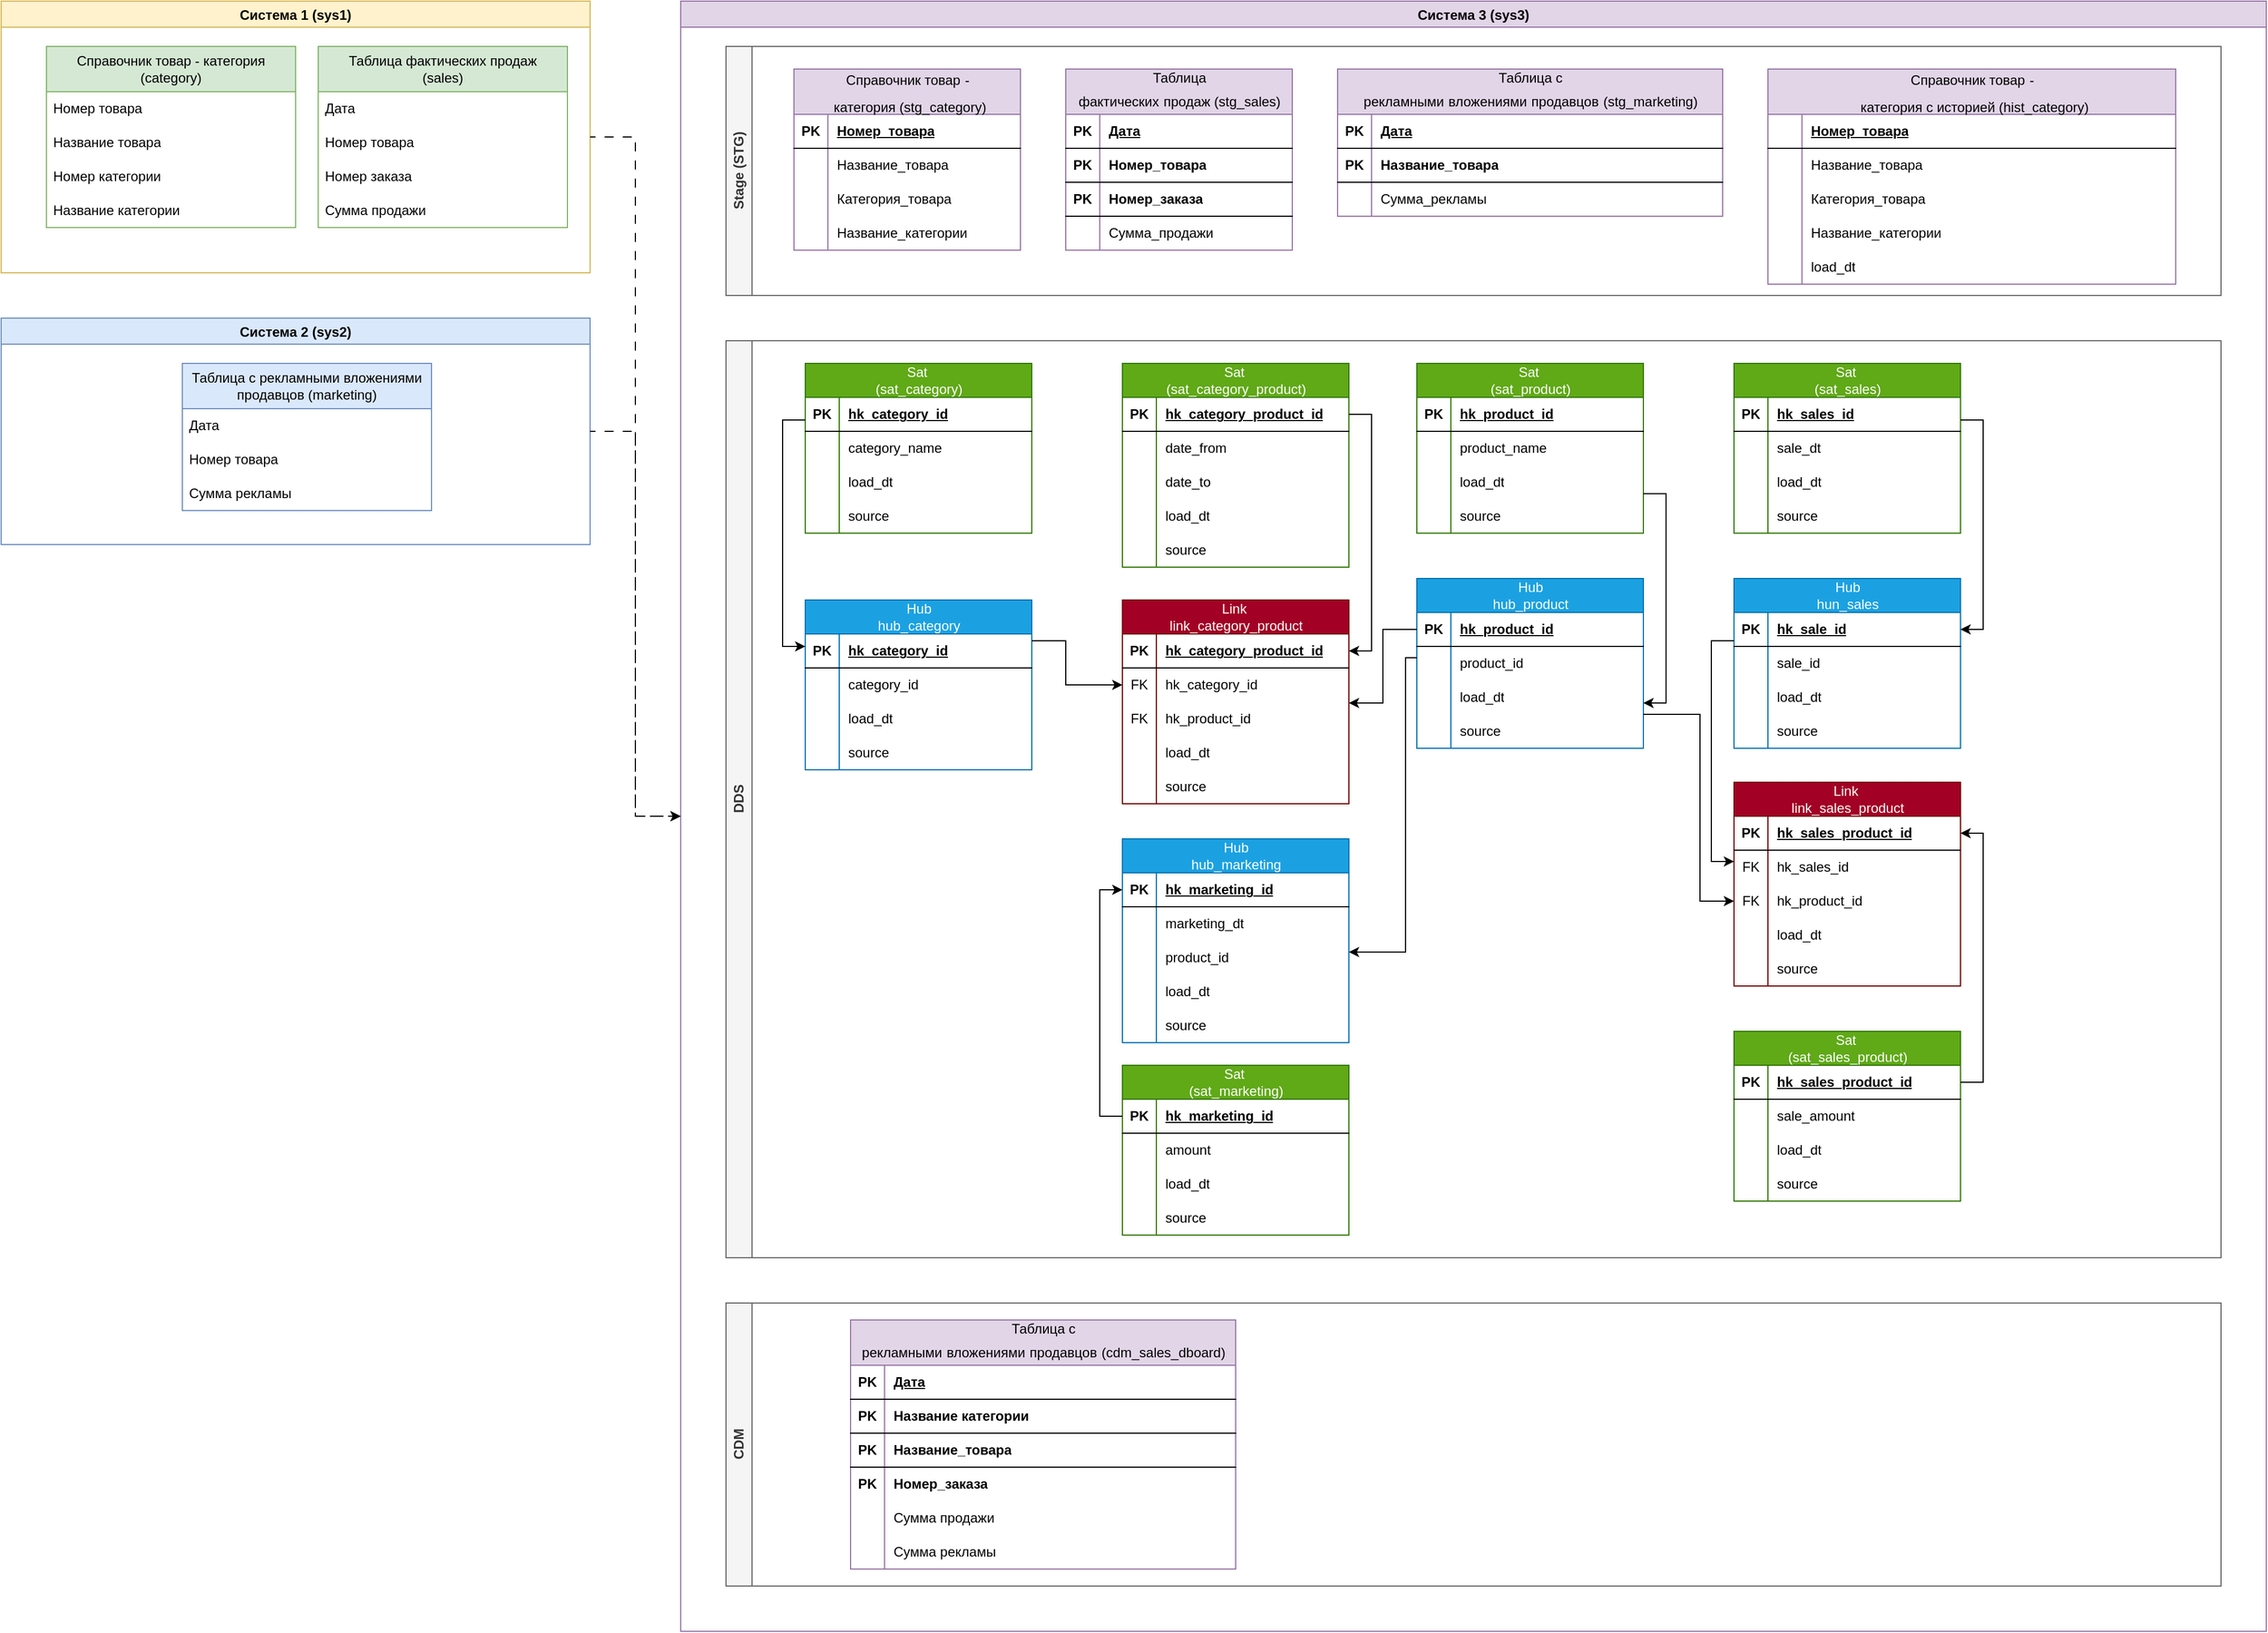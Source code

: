 <mxfile version="26.0.7">
  <diagram name="Страница — 1" id="hoSNKR339HeGntjZgRMv">
    <mxGraphModel dx="3823" dy="2366" grid="1" gridSize="10" guides="1" tooltips="1" connect="1" arrows="1" fold="1" page="1" pageScale="1" pageWidth="827" pageHeight="1169" math="0" shadow="0">
      <root>
        <mxCell id="0" />
        <mxCell id="1" parent="0" />
        <mxCell id="8klFtcXYrFFo8hg4xNau-1" value="Система 1 (sys1)" style="swimlane;fillColor=#fff2cc;strokeColor=#d6b656;" vertex="1" parent="1">
          <mxGeometry y="240" width="520" height="240" as="geometry" />
        </mxCell>
        <mxCell id="8klFtcXYrFFo8hg4xNau-2" value="Справочник товар - категория&lt;div&gt;(category)&lt;/div&gt;" style="swimlane;fontStyle=0;childLayout=stackLayout;horizontal=1;startSize=40;horizontalStack=0;resizeParent=1;resizeParentMax=0;resizeLast=0;collapsible=1;marginBottom=0;whiteSpace=wrap;html=1;fillColor=#d5e8d4;strokeColor=#82b366;" vertex="1" parent="8klFtcXYrFFo8hg4xNau-1">
          <mxGeometry x="40" y="40" width="220" height="160" as="geometry">
            <mxRectangle x="40" y="40" width="200" height="40" as="alternateBounds" />
          </mxGeometry>
        </mxCell>
        <mxCell id="8klFtcXYrFFo8hg4xNau-3" value="Номер товара" style="text;strokeColor=none;fillColor=none;align=left;verticalAlign=middle;spacingLeft=4;spacingRight=4;overflow=hidden;points=[[0,0.5],[1,0.5]];portConstraint=eastwest;rotatable=0;whiteSpace=wrap;html=1;" vertex="1" parent="8klFtcXYrFFo8hg4xNau-2">
          <mxGeometry y="40" width="220" height="30" as="geometry" />
        </mxCell>
        <mxCell id="8klFtcXYrFFo8hg4xNau-4" value="Название товара" style="text;strokeColor=none;fillColor=none;align=left;verticalAlign=middle;spacingLeft=4;spacingRight=4;overflow=hidden;points=[[0,0.5],[1,0.5]];portConstraint=eastwest;rotatable=0;whiteSpace=wrap;html=1;" vertex="1" parent="8klFtcXYrFFo8hg4xNau-2">
          <mxGeometry y="70" width="220" height="30" as="geometry" />
        </mxCell>
        <mxCell id="8klFtcXYrFFo8hg4xNau-5" value="Номер&amp;nbsp;категории" style="text;strokeColor=none;fillColor=none;align=left;verticalAlign=middle;spacingLeft=4;spacingRight=4;overflow=hidden;points=[[0,0.5],[1,0.5]];portConstraint=eastwest;rotatable=0;whiteSpace=wrap;html=1;" vertex="1" parent="8klFtcXYrFFo8hg4xNau-2">
          <mxGeometry y="100" width="220" height="30" as="geometry" />
        </mxCell>
        <mxCell id="8klFtcXYrFFo8hg4xNau-6" value="Название&amp;nbsp;категории" style="text;strokeColor=none;fillColor=none;align=left;verticalAlign=middle;spacingLeft=4;spacingRight=4;overflow=hidden;points=[[0,0.5],[1,0.5]];portConstraint=eastwest;rotatable=0;whiteSpace=wrap;html=1;" vertex="1" parent="8klFtcXYrFFo8hg4xNau-2">
          <mxGeometry y="130" width="220" height="30" as="geometry" />
        </mxCell>
        <mxCell id="8klFtcXYrFFo8hg4xNau-7" value="Таблица фактических продаж&lt;div&gt;(sales)&lt;/div&gt;" style="swimlane;fontStyle=0;childLayout=stackLayout;horizontal=1;startSize=40;horizontalStack=0;resizeParent=1;resizeParentMax=0;resizeLast=0;collapsible=1;marginBottom=0;whiteSpace=wrap;html=1;fillColor=#d5e8d4;strokeColor=#82b366;" vertex="1" parent="8klFtcXYrFFo8hg4xNau-1">
          <mxGeometry x="280" y="40" width="220" height="160" as="geometry">
            <mxRectangle x="280" y="40" width="200" height="40" as="alternateBounds" />
          </mxGeometry>
        </mxCell>
        <mxCell id="8klFtcXYrFFo8hg4xNau-8" value="Дата" style="text;strokeColor=none;fillColor=none;align=left;verticalAlign=middle;spacingLeft=4;spacingRight=4;overflow=hidden;points=[[0,0.5],[1,0.5]];portConstraint=eastwest;rotatable=0;whiteSpace=wrap;html=1;" vertex="1" parent="8klFtcXYrFFo8hg4xNau-7">
          <mxGeometry y="40" width="220" height="30" as="geometry" />
        </mxCell>
        <mxCell id="8klFtcXYrFFo8hg4xNau-9" value="Номер товара" style="text;strokeColor=none;fillColor=none;align=left;verticalAlign=middle;spacingLeft=4;spacingRight=4;overflow=hidden;points=[[0,0.5],[1,0.5]];portConstraint=eastwest;rotatable=0;whiteSpace=wrap;html=1;" vertex="1" parent="8klFtcXYrFFo8hg4xNau-7">
          <mxGeometry y="70" width="220" height="30" as="geometry" />
        </mxCell>
        <mxCell id="8klFtcXYrFFo8hg4xNau-10" value="Номер заказа" style="text;strokeColor=none;fillColor=none;align=left;verticalAlign=middle;spacingLeft=4;spacingRight=4;overflow=hidden;points=[[0,0.5],[1,0.5]];portConstraint=eastwest;rotatable=0;whiteSpace=wrap;html=1;" vertex="1" parent="8klFtcXYrFFo8hg4xNau-7">
          <mxGeometry y="100" width="220" height="30" as="geometry" />
        </mxCell>
        <mxCell id="8klFtcXYrFFo8hg4xNau-11" value="Сумма продажи" style="text;strokeColor=none;fillColor=none;align=left;verticalAlign=middle;spacingLeft=4;spacingRight=4;overflow=hidden;points=[[0,0.5],[1,0.5]];portConstraint=eastwest;rotatable=0;whiteSpace=wrap;html=1;" vertex="1" parent="8klFtcXYrFFo8hg4xNau-7">
          <mxGeometry y="130" width="220" height="30" as="geometry" />
        </mxCell>
        <mxCell id="8klFtcXYrFFo8hg4xNau-12" value="Система 2 (sys2)" style="swimlane;fillColor=#dae8fc;strokeColor=#6c8ebf;" vertex="1" parent="1">
          <mxGeometry y="520" width="520" height="200" as="geometry" />
        </mxCell>
        <mxCell id="8klFtcXYrFFo8hg4xNau-13" value="Таблица с рекламными вложениями продавцов (&lt;span style=&quot;background-color: transparent; color: light-dark(rgb(0, 0, 0), rgb(255, 255, 255));&quot;&gt;marketing)&lt;/span&gt;" style="swimlane;fontStyle=0;childLayout=stackLayout;horizontal=1;startSize=40;horizontalStack=0;resizeParent=1;resizeParentMax=0;resizeLast=0;collapsible=1;marginBottom=0;whiteSpace=wrap;html=1;fillColor=#dae8fc;strokeColor=#6c8ebf;" vertex="1" parent="8klFtcXYrFFo8hg4xNau-12">
          <mxGeometry x="160" y="40" width="220" height="130" as="geometry">
            <mxRectangle x="160" y="40" width="200" height="40" as="alternateBounds" />
          </mxGeometry>
        </mxCell>
        <mxCell id="8klFtcXYrFFo8hg4xNau-14" value="Дата" style="text;strokeColor=none;fillColor=none;align=left;verticalAlign=middle;spacingLeft=4;spacingRight=4;overflow=hidden;points=[[0,0.5],[1,0.5]];portConstraint=eastwest;rotatable=0;whiteSpace=wrap;html=1;" vertex="1" parent="8klFtcXYrFFo8hg4xNau-13">
          <mxGeometry y="40" width="220" height="30" as="geometry" />
        </mxCell>
        <mxCell id="8klFtcXYrFFo8hg4xNau-15" value="Номер товара" style="text;strokeColor=none;fillColor=none;align=left;verticalAlign=middle;spacingLeft=4;spacingRight=4;overflow=hidden;points=[[0,0.5],[1,0.5]];portConstraint=eastwest;rotatable=0;whiteSpace=wrap;html=1;" vertex="1" parent="8klFtcXYrFFo8hg4xNau-13">
          <mxGeometry y="70" width="220" height="30" as="geometry" />
        </mxCell>
        <mxCell id="8klFtcXYrFFo8hg4xNau-16" value="Сумма рекламы" style="text;strokeColor=none;fillColor=none;align=left;verticalAlign=middle;spacingLeft=4;spacingRight=4;overflow=hidden;points=[[0,0.5],[1,0.5]];portConstraint=eastwest;rotatable=0;whiteSpace=wrap;html=1;" vertex="1" parent="8klFtcXYrFFo8hg4xNau-13">
          <mxGeometry y="100" width="220" height="30" as="geometry" />
        </mxCell>
        <mxCell id="8klFtcXYrFFo8hg4xNau-17" value="Система 3 (sys3)" style="swimlane;fillColor=#e1d5e7;strokeColor=#9673a6;" vertex="1" parent="1">
          <mxGeometry x="600" y="240" width="1400" height="1440" as="geometry" />
        </mxCell>
        <mxCell id="8klFtcXYrFFo8hg4xNau-18" value="Stage (STG)" style="swimlane;horizontal=0;whiteSpace=wrap;html=1;fillColor=#f5f5f5;fontColor=#333333;strokeColor=#666666;" vertex="1" parent="8klFtcXYrFFo8hg4xNau-17">
          <mxGeometry x="40" y="40" width="1320" height="220" as="geometry" />
        </mxCell>
        <mxCell id="8klFtcXYrFFo8hg4xNau-19" value="&lt;span style=&quot;font-weight: 400; text-wrap: wrap;&quot;&gt;Справочник товар&lt;/span&gt;&lt;b&gt;&lt;span style=&quot;font-size:12.0pt;mso-bidi-font-size:&lt;br/&gt;11.0pt;line-height:150%;font-family:&amp;quot;Times New Roman&amp;quot;,serif;mso-fareast-font-family:&lt;br/&gt;Calibri;mso-fareast-theme-font:minor-latin;mso-bidi-theme-font:minor-bidi;&lt;br/&gt;mso-ansi-language:RU;mso-fareast-language:EN-US;mso-bidi-language:AR-SA&quot;&gt;&amp;nbsp;&lt;/span&gt;&lt;/b&gt;&lt;span style=&quot;font-weight: 400; text-wrap: wrap;&quot;&gt;-&lt;/span&gt;&lt;b&gt;&lt;span style=&quot;font-size:12.0pt;mso-bidi-font-size:&lt;br/&gt;11.0pt;line-height:150%;font-family:&amp;quot;Times New Roman&amp;quot;,serif;mso-fareast-font-family:&lt;br/&gt;Calibri;mso-fareast-theme-font:minor-latin;mso-bidi-theme-font:minor-bidi;&lt;br/&gt;mso-ansi-language:RU;mso-fareast-language:EN-US;mso-bidi-language:AR-SA&quot;&gt;&amp;nbsp;&lt;/span&gt;&lt;/b&gt;&lt;span style=&quot;font-weight: 400; text-wrap: wrap;&quot;&gt;категория&amp;nbsp;&lt;/span&gt;&lt;span style=&quot;font-weight: 400; text-wrap: wrap; background-color: transparent; color: light-dark(rgb(0, 0, 0), rgb(255, 255, 255));&quot;&gt;(stg_category)&lt;/span&gt;" style="shape=table;startSize=40;container=1;collapsible=1;childLayout=tableLayout;fixedRows=1;rowLines=0;fontStyle=1;align=center;resizeLast=1;html=1;fillColor=#e1d5e7;strokeColor=#9673a6;" vertex="1" parent="8klFtcXYrFFo8hg4xNau-18">
          <mxGeometry x="60" y="20" width="200" height="160" as="geometry">
            <mxRectangle x="1420" y="1000" width="180" height="30" as="alternateBounds" />
          </mxGeometry>
        </mxCell>
        <mxCell id="8klFtcXYrFFo8hg4xNau-20" value="" style="shape=tableRow;horizontal=0;startSize=0;swimlaneHead=0;swimlaneBody=0;fillColor=none;collapsible=0;dropTarget=0;points=[[0,0.5],[1,0.5]];portConstraint=eastwest;top=0;left=0;right=0;bottom=1;" vertex="1" parent="8klFtcXYrFFo8hg4xNau-19">
          <mxGeometry y="40" width="200" height="30" as="geometry" />
        </mxCell>
        <mxCell id="8klFtcXYrFFo8hg4xNau-21" value="PK" style="shape=partialRectangle;connectable=0;fillColor=none;top=0;left=0;bottom=0;right=0;fontStyle=1;overflow=hidden;whiteSpace=wrap;html=1;" vertex="1" parent="8klFtcXYrFFo8hg4xNau-20">
          <mxGeometry width="30" height="30" as="geometry">
            <mxRectangle width="30" height="30" as="alternateBounds" />
          </mxGeometry>
        </mxCell>
        <mxCell id="8klFtcXYrFFo8hg4xNau-22" value="Номер_товара" style="shape=partialRectangle;connectable=0;fillColor=none;top=0;left=0;bottom=0;right=0;align=left;spacingLeft=6;fontStyle=5;overflow=hidden;whiteSpace=wrap;html=1;" vertex="1" parent="8klFtcXYrFFo8hg4xNau-20">
          <mxGeometry x="30" width="170" height="30" as="geometry">
            <mxRectangle width="170" height="30" as="alternateBounds" />
          </mxGeometry>
        </mxCell>
        <mxCell id="8klFtcXYrFFo8hg4xNau-23" value="" style="shape=tableRow;horizontal=0;startSize=0;swimlaneHead=0;swimlaneBody=0;fillColor=none;collapsible=0;dropTarget=0;points=[[0,0.5],[1,0.5]];portConstraint=eastwest;top=0;left=0;right=0;bottom=0;" vertex="1" parent="8klFtcXYrFFo8hg4xNau-19">
          <mxGeometry y="70" width="200" height="30" as="geometry" />
        </mxCell>
        <mxCell id="8klFtcXYrFFo8hg4xNau-24" value="" style="shape=partialRectangle;connectable=0;fillColor=none;top=0;left=0;bottom=0;right=0;editable=1;overflow=hidden;whiteSpace=wrap;html=1;" vertex="1" parent="8klFtcXYrFFo8hg4xNau-23">
          <mxGeometry width="30" height="30" as="geometry">
            <mxRectangle width="30" height="30" as="alternateBounds" />
          </mxGeometry>
        </mxCell>
        <mxCell id="8klFtcXYrFFo8hg4xNau-25" value="Название_товара" style="shape=partialRectangle;connectable=0;fillColor=none;top=0;left=0;bottom=0;right=0;align=left;spacingLeft=6;overflow=hidden;whiteSpace=wrap;html=1;" vertex="1" parent="8klFtcXYrFFo8hg4xNau-23">
          <mxGeometry x="30" width="170" height="30" as="geometry">
            <mxRectangle width="170" height="30" as="alternateBounds" />
          </mxGeometry>
        </mxCell>
        <mxCell id="8klFtcXYrFFo8hg4xNau-26" value="" style="shape=tableRow;horizontal=0;startSize=0;swimlaneHead=0;swimlaneBody=0;fillColor=none;collapsible=0;dropTarget=0;points=[[0,0.5],[1,0.5]];portConstraint=eastwest;top=0;left=0;right=0;bottom=0;" vertex="1" parent="8klFtcXYrFFo8hg4xNau-19">
          <mxGeometry y="100" width="200" height="30" as="geometry" />
        </mxCell>
        <mxCell id="8klFtcXYrFFo8hg4xNau-27" value="" style="shape=partialRectangle;connectable=0;fillColor=none;top=0;left=0;bottom=0;right=0;editable=1;overflow=hidden;whiteSpace=wrap;html=1;" vertex="1" parent="8klFtcXYrFFo8hg4xNau-26">
          <mxGeometry width="30" height="30" as="geometry">
            <mxRectangle width="30" height="30" as="alternateBounds" />
          </mxGeometry>
        </mxCell>
        <mxCell id="8klFtcXYrFFo8hg4xNau-28" value="Категория_товара" style="shape=partialRectangle;connectable=0;fillColor=none;top=0;left=0;bottom=0;right=0;align=left;spacingLeft=6;overflow=hidden;whiteSpace=wrap;html=1;" vertex="1" parent="8klFtcXYrFFo8hg4xNau-26">
          <mxGeometry x="30" width="170" height="30" as="geometry">
            <mxRectangle width="170" height="30" as="alternateBounds" />
          </mxGeometry>
        </mxCell>
        <mxCell id="8klFtcXYrFFo8hg4xNau-29" value="" style="shape=tableRow;horizontal=0;startSize=0;swimlaneHead=0;swimlaneBody=0;fillColor=none;collapsible=0;dropTarget=0;points=[[0,0.5],[1,0.5]];portConstraint=eastwest;top=0;left=0;right=0;bottom=0;" vertex="1" parent="8klFtcXYrFFo8hg4xNau-19">
          <mxGeometry y="130" width="200" height="30" as="geometry" />
        </mxCell>
        <mxCell id="8klFtcXYrFFo8hg4xNau-30" value="" style="shape=partialRectangle;connectable=0;fillColor=none;top=0;left=0;bottom=0;right=0;editable=1;overflow=hidden;whiteSpace=wrap;html=1;" vertex="1" parent="8klFtcXYrFFo8hg4xNau-29">
          <mxGeometry width="30" height="30" as="geometry">
            <mxRectangle width="30" height="30" as="alternateBounds" />
          </mxGeometry>
        </mxCell>
        <mxCell id="8klFtcXYrFFo8hg4xNau-31" value="Название_категории" style="shape=partialRectangle;connectable=0;fillColor=none;top=0;left=0;bottom=0;right=0;align=left;spacingLeft=6;overflow=hidden;whiteSpace=wrap;html=1;" vertex="1" parent="8klFtcXYrFFo8hg4xNau-29">
          <mxGeometry x="30" width="170" height="30" as="geometry">
            <mxRectangle width="170" height="30" as="alternateBounds" />
          </mxGeometry>
        </mxCell>
        <mxCell id="8klFtcXYrFFo8hg4xNau-32" value="&lt;span style=&quot;font-weight: 400; text-wrap: wrap;&quot;&gt;Таблица фактических&lt;/span&gt;&lt;b&gt;&lt;span style=&quot;font-size:12.0pt;mso-bidi-font-size:&lt;br/&gt;11.0pt;line-height:150%;font-family:&amp;quot;Times New Roman&amp;quot;,serif;mso-fareast-font-family:&lt;br/&gt;Calibri;mso-fareast-theme-font:minor-latin;mso-bidi-theme-font:minor-bidi;&lt;br/&gt;mso-ansi-language:RU;mso-fareast-language:EN-US;mso-bidi-language:AR-SA&quot;&gt;&amp;nbsp;&lt;/span&gt;&lt;/b&gt;&lt;span style=&quot;font-weight: 400; text-wrap: wrap;&quot;&gt;продаж&amp;nbsp;&lt;/span&gt;&lt;span style=&quot;font-weight: 400; text-wrap: wrap; background-color: transparent; color: light-dark(rgb(0, 0, 0), rgb(255, 255, 255));&quot;&gt;(stg_sales)&lt;/span&gt;" style="shape=table;startSize=40;container=1;collapsible=1;childLayout=tableLayout;fixedRows=1;rowLines=0;fontStyle=1;align=center;resizeLast=1;html=1;fillColor=#e1d5e7;strokeColor=#9673a6;" vertex="1" parent="8klFtcXYrFFo8hg4xNau-18">
          <mxGeometry x="300" y="20" width="200" height="160" as="geometry">
            <mxRectangle x="1420" y="1000" width="180" height="30" as="alternateBounds" />
          </mxGeometry>
        </mxCell>
        <mxCell id="8klFtcXYrFFo8hg4xNau-33" value="" style="shape=tableRow;horizontal=0;startSize=0;swimlaneHead=0;swimlaneBody=0;fillColor=none;collapsible=0;dropTarget=0;points=[[0,0.5],[1,0.5]];portConstraint=eastwest;top=0;left=0;right=0;bottom=1;" vertex="1" parent="8klFtcXYrFFo8hg4xNau-32">
          <mxGeometry y="40" width="200" height="30" as="geometry" />
        </mxCell>
        <mxCell id="8klFtcXYrFFo8hg4xNau-34" value="PK" style="shape=partialRectangle;connectable=0;fillColor=none;top=0;left=0;bottom=0;right=0;fontStyle=1;overflow=hidden;whiteSpace=wrap;html=1;" vertex="1" parent="8klFtcXYrFFo8hg4xNau-33">
          <mxGeometry width="30" height="30" as="geometry">
            <mxRectangle width="30" height="30" as="alternateBounds" />
          </mxGeometry>
        </mxCell>
        <mxCell id="8klFtcXYrFFo8hg4xNau-35" value="Дата" style="shape=partialRectangle;connectable=0;fillColor=none;top=0;left=0;bottom=0;right=0;align=left;spacingLeft=6;fontStyle=5;overflow=hidden;whiteSpace=wrap;html=1;" vertex="1" parent="8klFtcXYrFFo8hg4xNau-33">
          <mxGeometry x="30" width="170" height="30" as="geometry">
            <mxRectangle width="170" height="30" as="alternateBounds" />
          </mxGeometry>
        </mxCell>
        <mxCell id="8klFtcXYrFFo8hg4xNau-36" value="" style="shape=tableRow;horizontal=0;startSize=0;swimlaneHead=0;swimlaneBody=0;fillColor=none;collapsible=0;dropTarget=0;points=[[0,0.5],[1,0.5]];portConstraint=eastwest;top=0;left=0;right=0;bottom=1;rounded=0;shadow=0;perimeterSpacing=1;" vertex="1" parent="8klFtcXYrFFo8hg4xNau-32">
          <mxGeometry y="70" width="200" height="30" as="geometry" />
        </mxCell>
        <mxCell id="8klFtcXYrFFo8hg4xNau-37" value="&lt;b&gt;PK&lt;/b&gt;" style="shape=partialRectangle;connectable=0;fillColor=none;top=0;left=0;bottom=0;right=0;editable=1;overflow=hidden;whiteSpace=wrap;html=1;" vertex="1" parent="8klFtcXYrFFo8hg4xNau-36">
          <mxGeometry width="30" height="30" as="geometry">
            <mxRectangle width="30" height="30" as="alternateBounds" />
          </mxGeometry>
        </mxCell>
        <mxCell id="8klFtcXYrFFo8hg4xNau-38" value="&lt;b&gt;Номер_товара&lt;/b&gt;" style="shape=partialRectangle;connectable=0;fillColor=none;top=1;left=0;bottom=0;right=0;align=left;spacingLeft=6;overflow=hidden;whiteSpace=wrap;html=1;" vertex="1" parent="8klFtcXYrFFo8hg4xNau-36">
          <mxGeometry x="30" width="170" height="30" as="geometry">
            <mxRectangle width="170" height="30" as="alternateBounds" />
          </mxGeometry>
        </mxCell>
        <mxCell id="8klFtcXYrFFo8hg4xNau-39" value="" style="shape=tableRow;horizontal=0;startSize=0;swimlaneHead=0;swimlaneBody=0;fillColor=none;collapsible=0;dropTarget=0;points=[[0,0.5],[1,0.5]];portConstraint=eastwest;top=0;left=0;right=0;bottom=1;" vertex="1" parent="8klFtcXYrFFo8hg4xNau-32">
          <mxGeometry y="100" width="200" height="30" as="geometry" />
        </mxCell>
        <mxCell id="8klFtcXYrFFo8hg4xNau-40" value="&lt;b&gt;PK&lt;/b&gt;" style="shape=partialRectangle;connectable=0;fillColor=none;top=0;left=0;bottom=0;right=0;editable=1;overflow=hidden;whiteSpace=wrap;html=1;" vertex="1" parent="8klFtcXYrFFo8hg4xNau-39">
          <mxGeometry width="30" height="30" as="geometry">
            <mxRectangle width="30" height="30" as="alternateBounds" />
          </mxGeometry>
        </mxCell>
        <mxCell id="8klFtcXYrFFo8hg4xNau-41" value="&lt;b&gt;Номер_заказа&lt;/b&gt;" style="shape=partialRectangle;connectable=0;fillColor=none;top=0;left=0;bottom=0;right=0;align=left;spacingLeft=6;overflow=hidden;whiteSpace=wrap;html=1;" vertex="1" parent="8klFtcXYrFFo8hg4xNau-39">
          <mxGeometry x="30" width="170" height="30" as="geometry">
            <mxRectangle width="170" height="30" as="alternateBounds" />
          </mxGeometry>
        </mxCell>
        <mxCell id="8klFtcXYrFFo8hg4xNau-42" value="" style="shape=tableRow;horizontal=0;startSize=0;swimlaneHead=0;swimlaneBody=0;fillColor=none;collapsible=0;dropTarget=0;points=[[0,0.5],[1,0.5]];portConstraint=eastwest;top=0;left=0;right=0;bottom=0;" vertex="1" parent="8klFtcXYrFFo8hg4xNau-32">
          <mxGeometry y="130" width="200" height="30" as="geometry" />
        </mxCell>
        <mxCell id="8klFtcXYrFFo8hg4xNau-43" value="" style="shape=partialRectangle;connectable=0;fillColor=none;top=0;left=0;bottom=0;right=0;editable=1;overflow=hidden;whiteSpace=wrap;html=1;" vertex="1" parent="8klFtcXYrFFo8hg4xNau-42">
          <mxGeometry width="30" height="30" as="geometry">
            <mxRectangle width="30" height="30" as="alternateBounds" />
          </mxGeometry>
        </mxCell>
        <mxCell id="8klFtcXYrFFo8hg4xNau-44" value="Сумма_продажи" style="shape=partialRectangle;connectable=0;fillColor=none;top=0;left=0;bottom=0;right=0;align=left;spacingLeft=6;overflow=hidden;whiteSpace=wrap;html=1;" vertex="1" parent="8klFtcXYrFFo8hg4xNau-42">
          <mxGeometry x="30" width="170" height="30" as="geometry">
            <mxRectangle width="170" height="30" as="alternateBounds" />
          </mxGeometry>
        </mxCell>
        <mxCell id="8klFtcXYrFFo8hg4xNau-45" value="&lt;span style=&quot;font-weight: 400; text-wrap: wrap;&quot;&gt;Таблица с рекламными&lt;/span&gt;&lt;b&gt;&lt;span style=&quot;font-size:12.0pt;mso-bidi-font-size:&lt;br/&gt;11.0pt;line-height:150%;font-family:&amp;quot;Times New Roman&amp;quot;,serif;mso-fareast-font-family:&lt;br/&gt;Calibri;mso-fareast-theme-font:minor-latin;mso-bidi-theme-font:minor-bidi;&lt;br/&gt;mso-ansi-language:RU;mso-fareast-language:EN-US;mso-bidi-language:AR-SA&quot;&gt;&amp;nbsp;&lt;/span&gt;&lt;/b&gt;&lt;span style=&quot;background-color: transparent; color: light-dark(rgb(0, 0, 0), rgb(255, 255, 255)); text-wrap: wrap; font-weight: 400;&quot;&gt;вложениями&lt;/span&gt;&lt;b&gt;&lt;span style=&quot;font-size:12.0pt;mso-bidi-font-size:&lt;br/&gt;11.0pt;line-height:150%;font-family:&amp;quot;Times New Roman&amp;quot;,serif;mso-fareast-font-family:&lt;br/&gt;Calibri;mso-fareast-theme-font:minor-latin;mso-bidi-theme-font:minor-bidi;&lt;br/&gt;mso-ansi-language:RU;mso-fareast-language:EN-US;mso-bidi-language:AR-SA&quot;&gt;&amp;nbsp;&lt;/span&gt;&lt;/b&gt;&lt;span style=&quot;background-color: transparent; color: light-dark(rgb(0, 0, 0), rgb(255, 255, 255)); text-wrap: wrap; font-weight: 400;&quot;&gt;продавцов&lt;/span&gt;&lt;b style=&quot;background-color: transparent; color: light-dark(rgb(0, 0, 0), rgb(255, 255, 255));&quot;&gt;&lt;span style=&quot;font-size:12.0pt;mso-bidi-font-size:&lt;br/&gt;11.0pt;line-height:150%;font-family:&amp;quot;Times New Roman&amp;quot;,serif;mso-fareast-font-family:&lt;br/&gt;Calibri;mso-fareast-theme-font:minor-latin;mso-bidi-theme-font:minor-bidi;&lt;br/&gt;mso-ansi-language:RU;mso-fareast-language:EN-US;mso-bidi-language:AR-SA&quot;&gt;&amp;nbsp;&lt;/span&gt;&lt;/b&gt;&lt;span style=&quot;background-color: transparent; color: light-dark(rgb(0, 0, 0), rgb(255, 255, 255)); text-wrap: wrap; font-weight: 400;&quot;&gt;(stg_&lt;/span&gt;&lt;span style=&quot;background-color: transparent; color: light-dark(rgb(0, 0, 0), rgb(255, 255, 255)); text-wrap: wrap; font-weight: 400;&quot;&gt;marketing)&lt;/span&gt;" style="shape=table;startSize=40;container=1;collapsible=1;childLayout=tableLayout;fixedRows=1;rowLines=0;fontStyle=1;align=center;resizeLast=1;html=1;fillColor=#e1d5e7;strokeColor=#9673a6;" vertex="1" parent="8klFtcXYrFFo8hg4xNau-18">
          <mxGeometry x="540" y="20" width="340" height="130" as="geometry">
            <mxRectangle x="1420" y="1000" width="180" height="30" as="alternateBounds" />
          </mxGeometry>
        </mxCell>
        <mxCell id="8klFtcXYrFFo8hg4xNau-46" value="" style="shape=tableRow;horizontal=0;startSize=0;swimlaneHead=0;swimlaneBody=0;fillColor=none;collapsible=0;dropTarget=0;points=[[0,0.5],[1,0.5]];portConstraint=eastwest;top=0;left=0;right=0;bottom=1;" vertex="1" parent="8klFtcXYrFFo8hg4xNau-45">
          <mxGeometry y="40" width="340" height="30" as="geometry" />
        </mxCell>
        <mxCell id="8klFtcXYrFFo8hg4xNau-47" value="PK" style="shape=partialRectangle;connectable=0;fillColor=none;top=0;left=0;bottom=0;right=0;fontStyle=1;overflow=hidden;whiteSpace=wrap;html=1;" vertex="1" parent="8klFtcXYrFFo8hg4xNau-46">
          <mxGeometry width="30" height="30" as="geometry">
            <mxRectangle width="30" height="30" as="alternateBounds" />
          </mxGeometry>
        </mxCell>
        <mxCell id="8klFtcXYrFFo8hg4xNau-48" value="Дата" style="shape=partialRectangle;connectable=0;fillColor=none;top=0;left=0;bottom=0;right=0;align=left;spacingLeft=6;fontStyle=5;overflow=hidden;whiteSpace=wrap;html=1;" vertex="1" parent="8klFtcXYrFFo8hg4xNau-46">
          <mxGeometry x="30" width="310" height="30" as="geometry">
            <mxRectangle width="310" height="30" as="alternateBounds" />
          </mxGeometry>
        </mxCell>
        <mxCell id="8klFtcXYrFFo8hg4xNau-49" value="" style="shape=tableRow;horizontal=0;startSize=0;swimlaneHead=0;swimlaneBody=0;fillColor=none;collapsible=0;dropTarget=0;points=[[0,0.5],[1,0.5]];portConstraint=eastwest;top=0;left=0;right=0;bottom=1;" vertex="1" parent="8klFtcXYrFFo8hg4xNau-45">
          <mxGeometry y="70" width="340" height="30" as="geometry" />
        </mxCell>
        <mxCell id="8klFtcXYrFFo8hg4xNau-50" value="&lt;b&gt;PK&lt;/b&gt;" style="shape=partialRectangle;connectable=0;fillColor=none;top=0;left=0;bottom=0;right=0;editable=1;overflow=hidden;whiteSpace=wrap;html=1;" vertex="1" parent="8klFtcXYrFFo8hg4xNau-49">
          <mxGeometry width="30" height="30" as="geometry">
            <mxRectangle width="30" height="30" as="alternateBounds" />
          </mxGeometry>
        </mxCell>
        <mxCell id="8klFtcXYrFFo8hg4xNau-51" value="&lt;b&gt;Название_товара&lt;/b&gt;" style="shape=partialRectangle;connectable=0;fillColor=none;top=0;left=0;bottom=0;right=0;align=left;spacingLeft=6;overflow=hidden;whiteSpace=wrap;html=1;" vertex="1" parent="8klFtcXYrFFo8hg4xNau-49">
          <mxGeometry x="30" width="310" height="30" as="geometry">
            <mxRectangle width="310" height="30" as="alternateBounds" />
          </mxGeometry>
        </mxCell>
        <mxCell id="8klFtcXYrFFo8hg4xNau-52" value="" style="shape=tableRow;horizontal=0;startSize=0;swimlaneHead=0;swimlaneBody=0;fillColor=none;collapsible=0;dropTarget=0;points=[[0,0.5],[1,0.5]];portConstraint=eastwest;top=0;left=0;right=0;bottom=0;" vertex="1" parent="8klFtcXYrFFo8hg4xNau-45">
          <mxGeometry y="100" width="340" height="30" as="geometry" />
        </mxCell>
        <mxCell id="8klFtcXYrFFo8hg4xNau-53" value="" style="shape=partialRectangle;connectable=0;fillColor=none;top=0;left=0;bottom=0;right=0;editable=1;overflow=hidden;whiteSpace=wrap;html=1;" vertex="1" parent="8klFtcXYrFFo8hg4xNau-52">
          <mxGeometry width="30" height="30" as="geometry">
            <mxRectangle width="30" height="30" as="alternateBounds" />
          </mxGeometry>
        </mxCell>
        <mxCell id="8klFtcXYrFFo8hg4xNau-54" value="Сумма_рекламы" style="shape=partialRectangle;connectable=0;fillColor=none;top=0;left=0;bottom=0;right=0;align=left;spacingLeft=6;overflow=hidden;whiteSpace=wrap;html=1;" vertex="1" parent="8klFtcXYrFFo8hg4xNau-52">
          <mxGeometry x="30" width="310" height="30" as="geometry">
            <mxRectangle width="310" height="30" as="alternateBounds" />
          </mxGeometry>
        </mxCell>
        <mxCell id="8klFtcXYrFFo8hg4xNau-55" value="DDS" style="swimlane;horizontal=0;whiteSpace=wrap;html=1;fillColor=#f5f5f5;fontColor=#333333;strokeColor=#666666;" vertex="1" parent="8klFtcXYrFFo8hg4xNau-17">
          <mxGeometry x="40" y="300" width="1320" height="810" as="geometry">
            <mxRectangle x="40" y="260" width="40" height="60" as="alternateBounds" />
          </mxGeometry>
        </mxCell>
        <mxCell id="8klFtcXYrFFo8hg4xNau-56" value="&lt;span style=&quot;font-weight: 400; text-wrap: wrap;&quot;&gt;Hub hun_sales&lt;/span&gt;" style="shape=table;startSize=30;container=1;collapsible=1;childLayout=tableLayout;fixedRows=1;rowLines=0;fontStyle=1;align=center;resizeLast=1;html=1;fillColor=#1ba1e2;strokeColor=#006EAF;fontColor=#ffffff;" vertex="1" parent="8klFtcXYrFFo8hg4xNau-55">
          <mxGeometry x="890" y="210" width="200" height="150" as="geometry">
            <mxRectangle x="1210" y="990" width="180" height="30" as="alternateBounds" />
          </mxGeometry>
        </mxCell>
        <mxCell id="8klFtcXYrFFo8hg4xNau-57" value="" style="shape=tableRow;horizontal=0;startSize=0;swimlaneHead=0;swimlaneBody=0;fillColor=none;collapsible=0;dropTarget=0;points=[[0,0.5],[1,0.5]];portConstraint=eastwest;top=0;left=0;right=0;bottom=1;" vertex="1" parent="8klFtcXYrFFo8hg4xNau-56">
          <mxGeometry y="30" width="200" height="30" as="geometry" />
        </mxCell>
        <mxCell id="8klFtcXYrFFo8hg4xNau-58" value="PK" style="shape=partialRectangle;connectable=0;fillColor=none;top=0;left=0;bottom=0;right=0;fontStyle=1;overflow=hidden;whiteSpace=wrap;html=1;" vertex="1" parent="8klFtcXYrFFo8hg4xNau-57">
          <mxGeometry width="30" height="30" as="geometry">
            <mxRectangle width="30" height="30" as="alternateBounds" />
          </mxGeometry>
        </mxCell>
        <mxCell id="8klFtcXYrFFo8hg4xNau-59" value="hk_sale_id" style="shape=partialRectangle;connectable=0;fillColor=none;top=0;left=0;bottom=0;right=0;align=left;spacingLeft=6;fontStyle=5;overflow=hidden;whiteSpace=wrap;html=1;" vertex="1" parent="8klFtcXYrFFo8hg4xNau-57">
          <mxGeometry x="30" width="170" height="30" as="geometry">
            <mxRectangle width="170" height="30" as="alternateBounds" />
          </mxGeometry>
        </mxCell>
        <mxCell id="8klFtcXYrFFo8hg4xNau-60" value="" style="shape=tableRow;horizontal=0;startSize=0;swimlaneHead=0;swimlaneBody=0;fillColor=none;collapsible=0;dropTarget=0;points=[[0,0.5],[1,0.5]];portConstraint=eastwest;top=0;left=0;right=0;bottom=0;" vertex="1" parent="8klFtcXYrFFo8hg4xNau-56">
          <mxGeometry y="60" width="200" height="30" as="geometry" />
        </mxCell>
        <mxCell id="8klFtcXYrFFo8hg4xNau-61" value="" style="shape=partialRectangle;connectable=0;fillColor=none;top=0;left=0;bottom=0;right=0;editable=1;overflow=hidden;whiteSpace=wrap;html=1;" vertex="1" parent="8klFtcXYrFFo8hg4xNau-60">
          <mxGeometry width="30" height="30" as="geometry">
            <mxRectangle width="30" height="30" as="alternateBounds" />
          </mxGeometry>
        </mxCell>
        <mxCell id="8klFtcXYrFFo8hg4xNau-62" value="sale_id" style="shape=partialRectangle;connectable=0;fillColor=none;top=0;left=0;bottom=0;right=0;align=left;spacingLeft=6;overflow=hidden;whiteSpace=wrap;html=1;" vertex="1" parent="8klFtcXYrFFo8hg4xNau-60">
          <mxGeometry x="30" width="170" height="30" as="geometry">
            <mxRectangle width="170" height="30" as="alternateBounds" />
          </mxGeometry>
        </mxCell>
        <mxCell id="8klFtcXYrFFo8hg4xNau-63" value="" style="shape=tableRow;horizontal=0;startSize=0;swimlaneHead=0;swimlaneBody=0;fillColor=none;collapsible=0;dropTarget=0;points=[[0,0.5],[1,0.5]];portConstraint=eastwest;top=0;left=0;right=0;bottom=0;" vertex="1" parent="8klFtcXYrFFo8hg4xNau-56">
          <mxGeometry y="90" width="200" height="30" as="geometry" />
        </mxCell>
        <mxCell id="8klFtcXYrFFo8hg4xNau-64" value="" style="shape=partialRectangle;connectable=0;fillColor=none;top=0;left=0;bottom=0;right=0;editable=1;overflow=hidden;whiteSpace=wrap;html=1;" vertex="1" parent="8klFtcXYrFFo8hg4xNau-63">
          <mxGeometry width="30" height="30" as="geometry">
            <mxRectangle width="30" height="30" as="alternateBounds" />
          </mxGeometry>
        </mxCell>
        <mxCell id="8klFtcXYrFFo8hg4xNau-65" value="load_dt" style="shape=partialRectangle;connectable=0;fillColor=none;top=0;left=0;bottom=0;right=0;align=left;spacingLeft=6;overflow=hidden;whiteSpace=wrap;html=1;" vertex="1" parent="8klFtcXYrFFo8hg4xNau-63">
          <mxGeometry x="30" width="170" height="30" as="geometry">
            <mxRectangle width="170" height="30" as="alternateBounds" />
          </mxGeometry>
        </mxCell>
        <mxCell id="8klFtcXYrFFo8hg4xNau-66" style="shape=tableRow;horizontal=0;startSize=0;swimlaneHead=0;swimlaneBody=0;fillColor=none;collapsible=0;dropTarget=0;points=[[0,0.5],[1,0.5]];portConstraint=eastwest;top=0;left=0;right=0;bottom=0;" vertex="1" parent="8klFtcXYrFFo8hg4xNau-56">
          <mxGeometry y="120" width="200" height="30" as="geometry" />
        </mxCell>
        <mxCell id="8klFtcXYrFFo8hg4xNau-67" style="shape=partialRectangle;connectable=0;fillColor=none;top=0;left=0;bottom=0;right=0;editable=1;overflow=hidden;whiteSpace=wrap;html=1;" vertex="1" parent="8klFtcXYrFFo8hg4xNau-66">
          <mxGeometry width="30" height="30" as="geometry">
            <mxRectangle width="30" height="30" as="alternateBounds" />
          </mxGeometry>
        </mxCell>
        <mxCell id="8klFtcXYrFFo8hg4xNau-68" value="source" style="shape=partialRectangle;connectable=0;fillColor=none;top=0;left=0;bottom=0;right=0;align=left;spacingLeft=6;overflow=hidden;whiteSpace=wrap;html=1;" vertex="1" parent="8klFtcXYrFFo8hg4xNau-66">
          <mxGeometry x="30" width="170" height="30" as="geometry">
            <mxRectangle width="170" height="30" as="alternateBounds" />
          </mxGeometry>
        </mxCell>
        <mxCell id="8klFtcXYrFFo8hg4xNau-69" value="&lt;span style=&quot;font-weight: 400; text-wrap: wrap;&quot;&gt;Hub hub_category&lt;/span&gt;" style="shape=table;startSize=30;container=1;collapsible=1;childLayout=tableLayout;fixedRows=1;rowLines=0;fontStyle=1;align=center;resizeLast=1;html=1;fillColor=#1ba1e2;strokeColor=#006EAF;fontColor=#ffffff;" vertex="1" parent="8klFtcXYrFFo8hg4xNau-55">
          <mxGeometry x="70" y="229" width="200" height="150" as="geometry">
            <mxRectangle x="940" y="1549" width="180" height="30" as="alternateBounds" />
          </mxGeometry>
        </mxCell>
        <mxCell id="8klFtcXYrFFo8hg4xNau-70" value="" style="shape=tableRow;horizontal=0;startSize=0;swimlaneHead=0;swimlaneBody=0;fillColor=none;collapsible=0;dropTarget=0;points=[[0,0.5],[1,0.5]];portConstraint=eastwest;top=0;left=0;right=0;bottom=1;" vertex="1" parent="8klFtcXYrFFo8hg4xNau-69">
          <mxGeometry y="30" width="200" height="30" as="geometry" />
        </mxCell>
        <mxCell id="8klFtcXYrFFo8hg4xNau-71" value="PK" style="shape=partialRectangle;connectable=0;fillColor=none;top=0;left=0;bottom=0;right=0;fontStyle=1;overflow=hidden;whiteSpace=wrap;html=1;" vertex="1" parent="8klFtcXYrFFo8hg4xNau-70">
          <mxGeometry width="30" height="30" as="geometry">
            <mxRectangle width="30" height="30" as="alternateBounds" />
          </mxGeometry>
        </mxCell>
        <mxCell id="8klFtcXYrFFo8hg4xNau-72" value="hk_category_id" style="shape=partialRectangle;connectable=0;fillColor=none;top=0;left=0;bottom=0;right=0;align=left;spacingLeft=6;fontStyle=5;overflow=hidden;whiteSpace=wrap;html=1;" vertex="1" parent="8klFtcXYrFFo8hg4xNau-70">
          <mxGeometry x="30" width="170" height="30" as="geometry">
            <mxRectangle width="170" height="30" as="alternateBounds" />
          </mxGeometry>
        </mxCell>
        <mxCell id="8klFtcXYrFFo8hg4xNau-73" value="" style="shape=tableRow;horizontal=0;startSize=0;swimlaneHead=0;swimlaneBody=0;fillColor=none;collapsible=0;dropTarget=0;points=[[0,0.5],[1,0.5]];portConstraint=eastwest;top=0;left=0;right=0;bottom=0;" vertex="1" parent="8klFtcXYrFFo8hg4xNau-69">
          <mxGeometry y="60" width="200" height="30" as="geometry" />
        </mxCell>
        <mxCell id="8klFtcXYrFFo8hg4xNau-74" value="" style="shape=partialRectangle;connectable=0;fillColor=none;top=0;left=0;bottom=0;right=0;editable=1;overflow=hidden;whiteSpace=wrap;html=1;" vertex="1" parent="8klFtcXYrFFo8hg4xNau-73">
          <mxGeometry width="30" height="30" as="geometry">
            <mxRectangle width="30" height="30" as="alternateBounds" />
          </mxGeometry>
        </mxCell>
        <mxCell id="8klFtcXYrFFo8hg4xNau-75" value="&lt;span style=&quot;text-align: center;&quot;&gt;category&lt;/span&gt;_id" style="shape=partialRectangle;connectable=0;fillColor=none;top=0;left=0;bottom=0;right=0;align=left;spacingLeft=6;overflow=hidden;whiteSpace=wrap;html=1;" vertex="1" parent="8klFtcXYrFFo8hg4xNau-73">
          <mxGeometry x="30" width="170" height="30" as="geometry">
            <mxRectangle width="170" height="30" as="alternateBounds" />
          </mxGeometry>
        </mxCell>
        <mxCell id="8klFtcXYrFFo8hg4xNau-76" value="" style="shape=tableRow;horizontal=0;startSize=0;swimlaneHead=0;swimlaneBody=0;fillColor=none;collapsible=0;dropTarget=0;points=[[0,0.5],[1,0.5]];portConstraint=eastwest;top=0;left=0;right=0;bottom=0;" vertex="1" parent="8klFtcXYrFFo8hg4xNau-69">
          <mxGeometry y="90" width="200" height="30" as="geometry" />
        </mxCell>
        <mxCell id="8klFtcXYrFFo8hg4xNau-77" value="" style="shape=partialRectangle;connectable=0;fillColor=none;top=0;left=0;bottom=0;right=0;editable=1;overflow=hidden;whiteSpace=wrap;html=1;" vertex="1" parent="8klFtcXYrFFo8hg4xNau-76">
          <mxGeometry width="30" height="30" as="geometry">
            <mxRectangle width="30" height="30" as="alternateBounds" />
          </mxGeometry>
        </mxCell>
        <mxCell id="8klFtcXYrFFo8hg4xNau-78" value="load_dt" style="shape=partialRectangle;connectable=0;fillColor=none;top=0;left=0;bottom=0;right=0;align=left;spacingLeft=6;overflow=hidden;whiteSpace=wrap;html=1;" vertex="1" parent="8klFtcXYrFFo8hg4xNau-76">
          <mxGeometry x="30" width="170" height="30" as="geometry">
            <mxRectangle width="170" height="30" as="alternateBounds" />
          </mxGeometry>
        </mxCell>
        <mxCell id="8klFtcXYrFFo8hg4xNau-79" style="shape=tableRow;horizontal=0;startSize=0;swimlaneHead=0;swimlaneBody=0;fillColor=none;collapsible=0;dropTarget=0;points=[[0,0.5],[1,0.5]];portConstraint=eastwest;top=0;left=0;right=0;bottom=0;" vertex="1" parent="8klFtcXYrFFo8hg4xNau-69">
          <mxGeometry y="120" width="200" height="30" as="geometry" />
        </mxCell>
        <mxCell id="8klFtcXYrFFo8hg4xNau-80" style="shape=partialRectangle;connectable=0;fillColor=none;top=0;left=0;bottom=0;right=0;editable=1;overflow=hidden;whiteSpace=wrap;html=1;" vertex="1" parent="8klFtcXYrFFo8hg4xNau-79">
          <mxGeometry width="30" height="30" as="geometry">
            <mxRectangle width="30" height="30" as="alternateBounds" />
          </mxGeometry>
        </mxCell>
        <mxCell id="8klFtcXYrFFo8hg4xNau-81" value="source" style="shape=partialRectangle;connectable=0;fillColor=none;top=0;left=0;bottom=0;right=0;align=left;spacingLeft=6;overflow=hidden;whiteSpace=wrap;html=1;" vertex="1" parent="8klFtcXYrFFo8hg4xNau-79">
          <mxGeometry x="30" width="170" height="30" as="geometry">
            <mxRectangle width="170" height="30" as="alternateBounds" />
          </mxGeometry>
        </mxCell>
        <mxCell id="8klFtcXYrFFo8hg4xNau-82" value="&lt;span style=&quot;font-weight: 400; text-wrap: wrap;&quot;&gt;Hub hub_marketing&lt;/span&gt;" style="shape=table;startSize=30;container=1;collapsible=1;childLayout=tableLayout;fixedRows=1;rowLines=0;fontStyle=1;align=center;resizeLast=1;html=1;fillColor=#1ba1e2;strokeColor=#006EAF;fontColor=#ffffff;" vertex="1" parent="8klFtcXYrFFo8hg4xNau-55">
          <mxGeometry x="350" y="440" width="200" height="180" as="geometry">
            <mxRectangle x="720" y="1000" width="180" height="30" as="alternateBounds" />
          </mxGeometry>
        </mxCell>
        <mxCell id="8klFtcXYrFFo8hg4xNau-83" value="" style="shape=tableRow;horizontal=0;startSize=0;swimlaneHead=0;swimlaneBody=0;fillColor=none;collapsible=0;dropTarget=0;points=[[0,0.5],[1,0.5]];portConstraint=eastwest;top=0;left=0;right=0;bottom=1;" vertex="1" parent="8klFtcXYrFFo8hg4xNau-82">
          <mxGeometry y="30" width="200" height="30" as="geometry" />
        </mxCell>
        <mxCell id="8klFtcXYrFFo8hg4xNau-84" value="PK" style="shape=partialRectangle;connectable=0;fillColor=none;top=0;left=0;bottom=0;right=0;fontStyle=1;overflow=hidden;whiteSpace=wrap;html=1;" vertex="1" parent="8klFtcXYrFFo8hg4xNau-83">
          <mxGeometry width="30" height="30" as="geometry">
            <mxRectangle width="30" height="30" as="alternateBounds" />
          </mxGeometry>
        </mxCell>
        <mxCell id="8klFtcXYrFFo8hg4xNau-85" value="hk_marketing_id" style="shape=partialRectangle;connectable=0;fillColor=none;top=0;left=0;bottom=0;right=0;align=left;spacingLeft=6;fontStyle=5;overflow=hidden;whiteSpace=wrap;html=1;" vertex="1" parent="8klFtcXYrFFo8hg4xNau-83">
          <mxGeometry x="30" width="170" height="30" as="geometry">
            <mxRectangle width="170" height="30" as="alternateBounds" />
          </mxGeometry>
        </mxCell>
        <mxCell id="8klFtcXYrFFo8hg4xNau-86" value="" style="shape=tableRow;horizontal=0;startSize=0;swimlaneHead=0;swimlaneBody=0;fillColor=none;collapsible=0;dropTarget=0;points=[[0,0.5],[1,0.5]];portConstraint=eastwest;top=0;left=0;right=0;bottom=0;" vertex="1" parent="8klFtcXYrFFo8hg4xNau-82">
          <mxGeometry y="60" width="200" height="30" as="geometry" />
        </mxCell>
        <mxCell id="8klFtcXYrFFo8hg4xNau-87" value="" style="shape=partialRectangle;connectable=0;fillColor=none;top=0;left=0;bottom=0;right=0;editable=1;overflow=hidden;whiteSpace=wrap;html=1;" vertex="1" parent="8klFtcXYrFFo8hg4xNau-86">
          <mxGeometry width="30" height="30" as="geometry">
            <mxRectangle width="30" height="30" as="alternateBounds" />
          </mxGeometry>
        </mxCell>
        <mxCell id="8klFtcXYrFFo8hg4xNau-88" value="&lt;div style=&quot;text-align: center;&quot;&gt;&lt;span style=&quot;background-color: transparent; color: light-dark(rgb(0, 0, 0), rgb(255, 255, 255));&quot;&gt;marketing_dt&lt;/span&gt;&lt;/div&gt;" style="shape=partialRectangle;connectable=0;fillColor=none;top=0;left=0;bottom=0;right=0;align=left;spacingLeft=6;overflow=hidden;whiteSpace=wrap;html=1;" vertex="1" parent="8klFtcXYrFFo8hg4xNau-86">
          <mxGeometry x="30" width="170" height="30" as="geometry">
            <mxRectangle width="170" height="30" as="alternateBounds" />
          </mxGeometry>
        </mxCell>
        <mxCell id="8klFtcXYrFFo8hg4xNau-89" value="" style="shape=tableRow;horizontal=0;startSize=0;swimlaneHead=0;swimlaneBody=0;fillColor=none;collapsible=0;dropTarget=0;points=[[0,0.5],[1,0.5]];portConstraint=eastwest;top=0;left=0;right=0;bottom=0;" vertex="1" parent="8klFtcXYrFFo8hg4xNau-82">
          <mxGeometry y="90" width="200" height="30" as="geometry" />
        </mxCell>
        <mxCell id="8klFtcXYrFFo8hg4xNau-90" value="" style="shape=partialRectangle;connectable=0;fillColor=none;top=0;left=0;bottom=0;right=0;editable=1;overflow=hidden;whiteSpace=wrap;html=1;" vertex="1" parent="8klFtcXYrFFo8hg4xNau-89">
          <mxGeometry width="30" height="30" as="geometry">
            <mxRectangle width="30" height="30" as="alternateBounds" />
          </mxGeometry>
        </mxCell>
        <mxCell id="8klFtcXYrFFo8hg4xNau-91" value="product_id" style="shape=partialRectangle;connectable=0;fillColor=none;top=0;left=0;bottom=0;right=0;align=left;spacingLeft=6;overflow=hidden;whiteSpace=wrap;html=1;" vertex="1" parent="8klFtcXYrFFo8hg4xNau-89">
          <mxGeometry x="30" width="170" height="30" as="geometry">
            <mxRectangle width="170" height="30" as="alternateBounds" />
          </mxGeometry>
        </mxCell>
        <mxCell id="8klFtcXYrFFo8hg4xNau-92" style="shape=tableRow;horizontal=0;startSize=0;swimlaneHead=0;swimlaneBody=0;fillColor=none;collapsible=0;dropTarget=0;points=[[0,0.5],[1,0.5]];portConstraint=eastwest;top=0;left=0;right=0;bottom=0;" vertex="1" parent="8klFtcXYrFFo8hg4xNau-82">
          <mxGeometry y="120" width="200" height="30" as="geometry" />
        </mxCell>
        <mxCell id="8klFtcXYrFFo8hg4xNau-93" style="shape=partialRectangle;connectable=0;fillColor=none;top=0;left=0;bottom=0;right=0;editable=1;overflow=hidden;whiteSpace=wrap;html=1;" vertex="1" parent="8klFtcXYrFFo8hg4xNau-92">
          <mxGeometry width="30" height="30" as="geometry">
            <mxRectangle width="30" height="30" as="alternateBounds" />
          </mxGeometry>
        </mxCell>
        <mxCell id="8klFtcXYrFFo8hg4xNau-94" value="load_dt" style="shape=partialRectangle;connectable=0;fillColor=none;top=0;left=0;bottom=0;right=0;align=left;spacingLeft=6;overflow=hidden;whiteSpace=wrap;html=1;" vertex="1" parent="8klFtcXYrFFo8hg4xNau-92">
          <mxGeometry x="30" width="170" height="30" as="geometry">
            <mxRectangle width="170" height="30" as="alternateBounds" />
          </mxGeometry>
        </mxCell>
        <mxCell id="8klFtcXYrFFo8hg4xNau-95" style="shape=tableRow;horizontal=0;startSize=0;swimlaneHead=0;swimlaneBody=0;fillColor=none;collapsible=0;dropTarget=0;points=[[0,0.5],[1,0.5]];portConstraint=eastwest;top=0;left=0;right=0;bottom=0;" vertex="1" parent="8klFtcXYrFFo8hg4xNau-82">
          <mxGeometry y="150" width="200" height="30" as="geometry" />
        </mxCell>
        <mxCell id="8klFtcXYrFFo8hg4xNau-96" style="shape=partialRectangle;connectable=0;fillColor=none;top=0;left=0;bottom=0;right=0;editable=1;overflow=hidden;whiteSpace=wrap;html=1;" vertex="1" parent="8klFtcXYrFFo8hg4xNau-95">
          <mxGeometry width="30" height="30" as="geometry">
            <mxRectangle width="30" height="30" as="alternateBounds" />
          </mxGeometry>
        </mxCell>
        <mxCell id="8klFtcXYrFFo8hg4xNau-97" value="source" style="shape=partialRectangle;connectable=0;fillColor=none;top=0;left=0;bottom=0;right=0;align=left;spacingLeft=6;overflow=hidden;whiteSpace=wrap;html=1;" vertex="1" parent="8klFtcXYrFFo8hg4xNau-95">
          <mxGeometry x="30" width="170" height="30" as="geometry">
            <mxRectangle width="170" height="30" as="alternateBounds" />
          </mxGeometry>
        </mxCell>
        <mxCell id="8klFtcXYrFFo8hg4xNau-98" value="&lt;span style=&quot;font-weight: 400; text-wrap: wrap;&quot;&gt;Hub hub_product&lt;/span&gt;" style="shape=table;startSize=30;container=1;collapsible=1;childLayout=tableLayout;fixedRows=1;rowLines=0;fontStyle=1;align=center;resizeLast=1;html=1;fillColor=#1ba1e2;strokeColor=#006EAF;fontColor=#ffffff;" vertex="1" parent="8klFtcXYrFFo8hg4xNau-55">
          <mxGeometry x="610" y="210" width="200" height="150" as="geometry">
            <mxRectangle x="1480" y="1530" width="180" height="30" as="alternateBounds" />
          </mxGeometry>
        </mxCell>
        <mxCell id="8klFtcXYrFFo8hg4xNau-99" value="" style="shape=tableRow;horizontal=0;startSize=0;swimlaneHead=0;swimlaneBody=0;fillColor=none;collapsible=0;dropTarget=0;points=[[0,0.5],[1,0.5]];portConstraint=eastwest;top=0;left=0;right=0;bottom=1;" vertex="1" parent="8klFtcXYrFFo8hg4xNau-98">
          <mxGeometry y="30" width="200" height="30" as="geometry" />
        </mxCell>
        <mxCell id="8klFtcXYrFFo8hg4xNau-100" value="PK" style="shape=partialRectangle;connectable=0;fillColor=none;top=0;left=0;bottom=0;right=0;fontStyle=1;overflow=hidden;whiteSpace=wrap;html=1;" vertex="1" parent="8klFtcXYrFFo8hg4xNau-99">
          <mxGeometry width="30" height="30" as="geometry">
            <mxRectangle width="30" height="30" as="alternateBounds" />
          </mxGeometry>
        </mxCell>
        <mxCell id="8klFtcXYrFFo8hg4xNau-101" value="hk_product_id" style="shape=partialRectangle;connectable=0;fillColor=none;top=0;left=0;bottom=0;right=0;align=left;spacingLeft=6;fontStyle=5;overflow=hidden;whiteSpace=wrap;html=1;" vertex="1" parent="8klFtcXYrFFo8hg4xNau-99">
          <mxGeometry x="30" width="170" height="30" as="geometry">
            <mxRectangle width="170" height="30" as="alternateBounds" />
          </mxGeometry>
        </mxCell>
        <mxCell id="8klFtcXYrFFo8hg4xNau-102" value="" style="shape=tableRow;horizontal=0;startSize=0;swimlaneHead=0;swimlaneBody=0;fillColor=none;collapsible=0;dropTarget=0;points=[[0,0.5],[1,0.5]];portConstraint=eastwest;top=0;left=0;right=0;bottom=0;" vertex="1" parent="8klFtcXYrFFo8hg4xNau-98">
          <mxGeometry y="60" width="200" height="30" as="geometry" />
        </mxCell>
        <mxCell id="8klFtcXYrFFo8hg4xNau-103" value="" style="shape=partialRectangle;connectable=0;fillColor=none;top=0;left=0;bottom=0;right=0;editable=1;overflow=hidden;whiteSpace=wrap;html=1;" vertex="1" parent="8klFtcXYrFFo8hg4xNau-102">
          <mxGeometry width="30" height="30" as="geometry">
            <mxRectangle width="30" height="30" as="alternateBounds" />
          </mxGeometry>
        </mxCell>
        <mxCell id="8klFtcXYrFFo8hg4xNau-104" value="&lt;div style=&quot;text-align: center;&quot;&gt;&lt;span style=&quot;background-color: transparent; color: light-dark(rgb(0, 0, 0), rgb(255, 255, 255));&quot;&gt;product_id&lt;/span&gt;&lt;/div&gt;" style="shape=partialRectangle;connectable=0;fillColor=none;top=0;left=0;bottom=0;right=0;align=left;spacingLeft=6;overflow=hidden;whiteSpace=wrap;html=1;" vertex="1" parent="8klFtcXYrFFo8hg4xNau-102">
          <mxGeometry x="30" width="170" height="30" as="geometry">
            <mxRectangle width="170" height="30" as="alternateBounds" />
          </mxGeometry>
        </mxCell>
        <mxCell id="8klFtcXYrFFo8hg4xNau-105" value="" style="shape=tableRow;horizontal=0;startSize=0;swimlaneHead=0;swimlaneBody=0;fillColor=none;collapsible=0;dropTarget=0;points=[[0,0.5],[1,0.5]];portConstraint=eastwest;top=0;left=0;right=0;bottom=0;" vertex="1" parent="8klFtcXYrFFo8hg4xNau-98">
          <mxGeometry y="90" width="200" height="30" as="geometry" />
        </mxCell>
        <mxCell id="8klFtcXYrFFo8hg4xNau-106" value="" style="shape=partialRectangle;connectable=0;fillColor=none;top=0;left=0;bottom=0;right=0;editable=1;overflow=hidden;whiteSpace=wrap;html=1;" vertex="1" parent="8klFtcXYrFFo8hg4xNau-105">
          <mxGeometry width="30" height="30" as="geometry">
            <mxRectangle width="30" height="30" as="alternateBounds" />
          </mxGeometry>
        </mxCell>
        <mxCell id="8klFtcXYrFFo8hg4xNau-107" value="load_dt" style="shape=partialRectangle;connectable=0;fillColor=none;top=0;left=0;bottom=0;right=0;align=left;spacingLeft=6;overflow=hidden;whiteSpace=wrap;html=1;" vertex="1" parent="8klFtcXYrFFo8hg4xNau-105">
          <mxGeometry x="30" width="170" height="30" as="geometry">
            <mxRectangle width="170" height="30" as="alternateBounds" />
          </mxGeometry>
        </mxCell>
        <mxCell id="8klFtcXYrFFo8hg4xNau-108" style="shape=tableRow;horizontal=0;startSize=0;swimlaneHead=0;swimlaneBody=0;fillColor=none;collapsible=0;dropTarget=0;points=[[0,0.5],[1,0.5]];portConstraint=eastwest;top=0;left=0;right=0;bottom=0;" vertex="1" parent="8klFtcXYrFFo8hg4xNau-98">
          <mxGeometry y="120" width="200" height="30" as="geometry" />
        </mxCell>
        <mxCell id="8klFtcXYrFFo8hg4xNau-109" style="shape=partialRectangle;connectable=0;fillColor=none;top=0;left=0;bottom=0;right=0;editable=1;overflow=hidden;whiteSpace=wrap;html=1;" vertex="1" parent="8klFtcXYrFFo8hg4xNau-108">
          <mxGeometry width="30" height="30" as="geometry">
            <mxRectangle width="30" height="30" as="alternateBounds" />
          </mxGeometry>
        </mxCell>
        <mxCell id="8klFtcXYrFFo8hg4xNau-110" value="source" style="shape=partialRectangle;connectable=0;fillColor=none;top=0;left=0;bottom=0;right=0;align=left;spacingLeft=6;overflow=hidden;whiteSpace=wrap;html=1;" vertex="1" parent="8klFtcXYrFFo8hg4xNau-108">
          <mxGeometry x="30" width="170" height="30" as="geometry">
            <mxRectangle width="170" height="30" as="alternateBounds" />
          </mxGeometry>
        </mxCell>
        <mxCell id="8klFtcXYrFFo8hg4xNau-111" value="&lt;span style=&quot;font-weight: 400; text-wrap: wrap;&quot;&gt;Link&amp;nbsp;&lt;/span&gt;&lt;div&gt;&lt;span style=&quot;font-weight: 400; text-wrap: wrap;&quot;&gt;link_category_product&lt;/span&gt;&lt;/div&gt;" style="shape=table;startSize=30;container=1;collapsible=1;childLayout=tableLayout;fixedRows=1;rowLines=0;fontStyle=1;align=center;resizeLast=1;html=1;fillColor=#a20025;strokeColor=#6F0000;fontColor=#ffffff;" vertex="1" parent="8klFtcXYrFFo8hg4xNau-55">
          <mxGeometry x="350" y="229" width="200" height="180" as="geometry">
            <mxRectangle x="960" y="1000" width="180" height="30" as="alternateBounds" />
          </mxGeometry>
        </mxCell>
        <mxCell id="8klFtcXYrFFo8hg4xNau-112" value="" style="shape=tableRow;horizontal=0;startSize=0;swimlaneHead=0;swimlaneBody=0;fillColor=none;collapsible=0;dropTarget=0;points=[[0,0.5],[1,0.5]];portConstraint=eastwest;top=0;left=0;right=0;bottom=1;" vertex="1" parent="8klFtcXYrFFo8hg4xNau-111">
          <mxGeometry y="30" width="200" height="30" as="geometry" />
        </mxCell>
        <mxCell id="8klFtcXYrFFo8hg4xNau-113" value="PK" style="shape=partialRectangle;connectable=0;fillColor=none;top=0;left=0;bottom=0;right=0;fontStyle=1;overflow=hidden;whiteSpace=wrap;html=1;" vertex="1" parent="8klFtcXYrFFo8hg4xNau-112">
          <mxGeometry width="30" height="30" as="geometry">
            <mxRectangle width="30" height="30" as="alternateBounds" />
          </mxGeometry>
        </mxCell>
        <mxCell id="8klFtcXYrFFo8hg4xNau-114" value="hk_category_product_id" style="shape=partialRectangle;connectable=0;fillColor=none;top=0;left=0;bottom=0;right=0;align=left;spacingLeft=6;fontStyle=5;overflow=hidden;whiteSpace=wrap;html=1;" vertex="1" parent="8klFtcXYrFFo8hg4xNau-112">
          <mxGeometry x="30" width="170" height="30" as="geometry">
            <mxRectangle width="170" height="30" as="alternateBounds" />
          </mxGeometry>
        </mxCell>
        <mxCell id="8klFtcXYrFFo8hg4xNau-115" value="" style="shape=tableRow;horizontal=0;startSize=0;swimlaneHead=0;swimlaneBody=0;fillColor=none;collapsible=0;dropTarget=0;points=[[0,0.5],[1,0.5]];portConstraint=eastwest;top=0;left=0;right=0;bottom=0;" vertex="1" parent="8klFtcXYrFFo8hg4xNau-111">
          <mxGeometry y="60" width="200" height="30" as="geometry" />
        </mxCell>
        <mxCell id="8klFtcXYrFFo8hg4xNau-116" value="FK" style="shape=partialRectangle;connectable=0;fillColor=none;top=0;left=0;bottom=0;right=0;editable=1;overflow=hidden;whiteSpace=wrap;html=1;" vertex="1" parent="8klFtcXYrFFo8hg4xNau-115">
          <mxGeometry width="30" height="30" as="geometry">
            <mxRectangle width="30" height="30" as="alternateBounds" />
          </mxGeometry>
        </mxCell>
        <mxCell id="8klFtcXYrFFo8hg4xNau-117" value="&lt;span style=&quot;text-align: center;&quot;&gt;hk_category&lt;/span&gt;_id" style="shape=partialRectangle;connectable=0;fillColor=none;top=0;left=0;bottom=0;right=0;align=left;spacingLeft=6;overflow=hidden;whiteSpace=wrap;html=1;" vertex="1" parent="8klFtcXYrFFo8hg4xNau-115">
          <mxGeometry x="30" width="170" height="30" as="geometry">
            <mxRectangle width="170" height="30" as="alternateBounds" />
          </mxGeometry>
        </mxCell>
        <mxCell id="8klFtcXYrFFo8hg4xNau-118" value="" style="shape=tableRow;horizontal=0;startSize=0;swimlaneHead=0;swimlaneBody=0;fillColor=none;collapsible=0;dropTarget=0;points=[[0,0.5],[1,0.5]];portConstraint=eastwest;top=0;left=0;right=0;bottom=0;" vertex="1" parent="8klFtcXYrFFo8hg4xNau-111">
          <mxGeometry y="90" width="200" height="30" as="geometry" />
        </mxCell>
        <mxCell id="8klFtcXYrFFo8hg4xNau-119" value="FK" style="shape=partialRectangle;connectable=0;fillColor=none;top=0;left=0;bottom=0;right=0;editable=1;overflow=hidden;whiteSpace=wrap;html=1;" vertex="1" parent="8klFtcXYrFFo8hg4xNau-118">
          <mxGeometry width="30" height="30" as="geometry">
            <mxRectangle width="30" height="30" as="alternateBounds" />
          </mxGeometry>
        </mxCell>
        <mxCell id="8klFtcXYrFFo8hg4xNau-120" value="hk_product_id" style="shape=partialRectangle;connectable=0;fillColor=none;top=0;left=0;bottom=0;right=0;align=left;spacingLeft=6;overflow=hidden;whiteSpace=wrap;html=1;" vertex="1" parent="8klFtcXYrFFo8hg4xNau-118">
          <mxGeometry x="30" width="170" height="30" as="geometry">
            <mxRectangle width="170" height="30" as="alternateBounds" />
          </mxGeometry>
        </mxCell>
        <mxCell id="8klFtcXYrFFo8hg4xNau-121" style="shape=tableRow;horizontal=0;startSize=0;swimlaneHead=0;swimlaneBody=0;fillColor=none;collapsible=0;dropTarget=0;points=[[0,0.5],[1,0.5]];portConstraint=eastwest;top=0;left=0;right=0;bottom=0;" vertex="1" parent="8klFtcXYrFFo8hg4xNau-111">
          <mxGeometry y="120" width="200" height="30" as="geometry" />
        </mxCell>
        <mxCell id="8klFtcXYrFFo8hg4xNau-122" style="shape=partialRectangle;connectable=0;fillColor=none;top=0;left=0;bottom=0;right=0;editable=1;overflow=hidden;whiteSpace=wrap;html=1;" vertex="1" parent="8klFtcXYrFFo8hg4xNau-121">
          <mxGeometry width="30" height="30" as="geometry">
            <mxRectangle width="30" height="30" as="alternateBounds" />
          </mxGeometry>
        </mxCell>
        <mxCell id="8klFtcXYrFFo8hg4xNau-123" value="load_dt" style="shape=partialRectangle;connectable=0;fillColor=none;top=0;left=0;bottom=0;right=0;align=left;spacingLeft=6;overflow=hidden;whiteSpace=wrap;html=1;" vertex="1" parent="8klFtcXYrFFo8hg4xNau-121">
          <mxGeometry x="30" width="170" height="30" as="geometry">
            <mxRectangle width="170" height="30" as="alternateBounds" />
          </mxGeometry>
        </mxCell>
        <mxCell id="8klFtcXYrFFo8hg4xNau-124" style="shape=tableRow;horizontal=0;startSize=0;swimlaneHead=0;swimlaneBody=0;fillColor=none;collapsible=0;dropTarget=0;points=[[0,0.5],[1,0.5]];portConstraint=eastwest;top=0;left=0;right=0;bottom=0;" vertex="1" parent="8klFtcXYrFFo8hg4xNau-111">
          <mxGeometry y="150" width="200" height="30" as="geometry" />
        </mxCell>
        <mxCell id="8klFtcXYrFFo8hg4xNau-125" style="shape=partialRectangle;connectable=0;fillColor=none;top=0;left=0;bottom=0;right=0;editable=1;overflow=hidden;whiteSpace=wrap;html=1;" vertex="1" parent="8klFtcXYrFFo8hg4xNau-124">
          <mxGeometry width="30" height="30" as="geometry">
            <mxRectangle width="30" height="30" as="alternateBounds" />
          </mxGeometry>
        </mxCell>
        <mxCell id="8klFtcXYrFFo8hg4xNau-126" value="source" style="shape=partialRectangle;connectable=0;fillColor=none;top=0;left=0;bottom=0;right=0;align=left;spacingLeft=6;overflow=hidden;whiteSpace=wrap;html=1;" vertex="1" parent="8klFtcXYrFFo8hg4xNau-124">
          <mxGeometry x="30" width="170" height="30" as="geometry">
            <mxRectangle width="170" height="30" as="alternateBounds" />
          </mxGeometry>
        </mxCell>
        <mxCell id="8klFtcXYrFFo8hg4xNau-127" value="&lt;span style=&quot;font-weight: 400; text-wrap: wrap;&quot;&gt;Sat&amp;nbsp;&lt;/span&gt;&lt;div&gt;&lt;span style=&quot;font-weight: 400; text-wrap: wrap;&quot;&gt;(sat_category_product)&lt;/span&gt;&lt;/div&gt;" style="shape=table;startSize=30;container=1;collapsible=1;childLayout=tableLayout;fixedRows=1;rowLines=0;fontStyle=1;align=center;resizeLast=1;html=1;fillColor=#60a917;strokeColor=#2D7600;fontColor=#ffffff;" vertex="1" parent="8klFtcXYrFFo8hg4xNau-55">
          <mxGeometry x="350" y="20" width="200" height="180" as="geometry">
            <mxRectangle x="960" y="1000" width="180" height="30" as="alternateBounds" />
          </mxGeometry>
        </mxCell>
        <mxCell id="8klFtcXYrFFo8hg4xNau-128" value="" style="shape=tableRow;horizontal=0;startSize=0;swimlaneHead=0;swimlaneBody=0;fillColor=none;collapsible=0;dropTarget=0;points=[[0,0.5],[1,0.5]];portConstraint=eastwest;top=0;left=0;right=0;bottom=1;" vertex="1" parent="8klFtcXYrFFo8hg4xNau-127">
          <mxGeometry y="30" width="200" height="30" as="geometry" />
        </mxCell>
        <mxCell id="8klFtcXYrFFo8hg4xNau-129" value="PK" style="shape=partialRectangle;connectable=0;fillColor=none;top=0;left=0;bottom=0;right=0;fontStyle=1;overflow=hidden;whiteSpace=wrap;html=1;" vertex="1" parent="8klFtcXYrFFo8hg4xNau-128">
          <mxGeometry width="30" height="30" as="geometry">
            <mxRectangle width="30" height="30" as="alternateBounds" />
          </mxGeometry>
        </mxCell>
        <mxCell id="8klFtcXYrFFo8hg4xNau-130" value="hk_category_product_id" style="shape=partialRectangle;connectable=0;fillColor=none;top=0;left=0;bottom=0;right=0;align=left;spacingLeft=6;fontStyle=5;overflow=hidden;whiteSpace=wrap;html=1;" vertex="1" parent="8klFtcXYrFFo8hg4xNau-128">
          <mxGeometry x="30" width="170" height="30" as="geometry">
            <mxRectangle width="170" height="30" as="alternateBounds" />
          </mxGeometry>
        </mxCell>
        <mxCell id="8klFtcXYrFFo8hg4xNau-131" value="" style="shape=tableRow;horizontal=0;startSize=0;swimlaneHead=0;swimlaneBody=0;fillColor=none;collapsible=0;dropTarget=0;points=[[0,0.5],[1,0.5]];portConstraint=eastwest;top=0;left=0;right=0;bottom=0;" vertex="1" parent="8klFtcXYrFFo8hg4xNau-127">
          <mxGeometry y="60" width="200" height="30" as="geometry" />
        </mxCell>
        <mxCell id="8klFtcXYrFFo8hg4xNau-132" value="" style="shape=partialRectangle;connectable=0;fillColor=none;top=0;left=0;bottom=0;right=0;editable=1;overflow=hidden;whiteSpace=wrap;html=1;" vertex="1" parent="8klFtcXYrFFo8hg4xNau-131">
          <mxGeometry width="30" height="30" as="geometry">
            <mxRectangle width="30" height="30" as="alternateBounds" />
          </mxGeometry>
        </mxCell>
        <mxCell id="8klFtcXYrFFo8hg4xNau-133" value="&lt;div style=&quot;text-align: center;&quot;&gt;&lt;span style=&quot;background-color: transparent; color: light-dark(rgb(0, 0, 0), rgb(255, 255, 255));&quot;&gt;date_from&lt;/span&gt;&lt;/div&gt;" style="shape=partialRectangle;connectable=0;fillColor=none;top=0;left=0;bottom=0;right=0;align=left;spacingLeft=6;overflow=hidden;whiteSpace=wrap;html=1;" vertex="1" parent="8klFtcXYrFFo8hg4xNau-131">
          <mxGeometry x="30" width="170" height="30" as="geometry">
            <mxRectangle width="170" height="30" as="alternateBounds" />
          </mxGeometry>
        </mxCell>
        <mxCell id="8klFtcXYrFFo8hg4xNau-134" value="" style="shape=tableRow;horizontal=0;startSize=0;swimlaneHead=0;swimlaneBody=0;fillColor=none;collapsible=0;dropTarget=0;points=[[0,0.5],[1,0.5]];portConstraint=eastwest;top=0;left=0;right=0;bottom=0;" vertex="1" parent="8klFtcXYrFFo8hg4xNau-127">
          <mxGeometry y="90" width="200" height="30" as="geometry" />
        </mxCell>
        <mxCell id="8klFtcXYrFFo8hg4xNau-135" value="" style="shape=partialRectangle;connectable=0;fillColor=none;top=0;left=0;bottom=0;right=0;editable=1;overflow=hidden;whiteSpace=wrap;html=1;" vertex="1" parent="8klFtcXYrFFo8hg4xNau-134">
          <mxGeometry width="30" height="30" as="geometry">
            <mxRectangle width="30" height="30" as="alternateBounds" />
          </mxGeometry>
        </mxCell>
        <mxCell id="8klFtcXYrFFo8hg4xNau-136" value="date_to" style="shape=partialRectangle;connectable=0;fillColor=none;top=0;left=0;bottom=0;right=0;align=left;spacingLeft=6;overflow=hidden;whiteSpace=wrap;html=1;" vertex="1" parent="8klFtcXYrFFo8hg4xNau-134">
          <mxGeometry x="30" width="170" height="30" as="geometry">
            <mxRectangle width="170" height="30" as="alternateBounds" />
          </mxGeometry>
        </mxCell>
        <mxCell id="8klFtcXYrFFo8hg4xNau-137" style="shape=tableRow;horizontal=0;startSize=0;swimlaneHead=0;swimlaneBody=0;fillColor=none;collapsible=0;dropTarget=0;points=[[0,0.5],[1,0.5]];portConstraint=eastwest;top=0;left=0;right=0;bottom=0;" vertex="1" parent="8klFtcXYrFFo8hg4xNau-127">
          <mxGeometry y="120" width="200" height="30" as="geometry" />
        </mxCell>
        <mxCell id="8klFtcXYrFFo8hg4xNau-138" style="shape=partialRectangle;connectable=0;fillColor=none;top=0;left=0;bottom=0;right=0;editable=1;overflow=hidden;whiteSpace=wrap;html=1;" vertex="1" parent="8klFtcXYrFFo8hg4xNau-137">
          <mxGeometry width="30" height="30" as="geometry">
            <mxRectangle width="30" height="30" as="alternateBounds" />
          </mxGeometry>
        </mxCell>
        <mxCell id="8klFtcXYrFFo8hg4xNau-139" value="load_dt" style="shape=partialRectangle;connectable=0;fillColor=none;top=0;left=0;bottom=0;right=0;align=left;spacingLeft=6;overflow=hidden;whiteSpace=wrap;html=1;" vertex="1" parent="8klFtcXYrFFo8hg4xNau-137">
          <mxGeometry x="30" width="170" height="30" as="geometry">
            <mxRectangle width="170" height="30" as="alternateBounds" />
          </mxGeometry>
        </mxCell>
        <mxCell id="8klFtcXYrFFo8hg4xNau-140" style="shape=tableRow;horizontal=0;startSize=0;swimlaneHead=0;swimlaneBody=0;fillColor=none;collapsible=0;dropTarget=0;points=[[0,0.5],[1,0.5]];portConstraint=eastwest;top=0;left=0;right=0;bottom=0;" vertex="1" parent="8klFtcXYrFFo8hg4xNau-127">
          <mxGeometry y="150" width="200" height="30" as="geometry" />
        </mxCell>
        <mxCell id="8klFtcXYrFFo8hg4xNau-141" style="shape=partialRectangle;connectable=0;fillColor=none;top=0;left=0;bottom=0;right=0;editable=1;overflow=hidden;whiteSpace=wrap;html=1;" vertex="1" parent="8klFtcXYrFFo8hg4xNau-140">
          <mxGeometry width="30" height="30" as="geometry">
            <mxRectangle width="30" height="30" as="alternateBounds" />
          </mxGeometry>
        </mxCell>
        <mxCell id="8klFtcXYrFFo8hg4xNau-142" value="source" style="shape=partialRectangle;connectable=0;fillColor=none;top=0;left=0;bottom=0;right=0;align=left;spacingLeft=6;overflow=hidden;whiteSpace=wrap;html=1;" vertex="1" parent="8klFtcXYrFFo8hg4xNau-140">
          <mxGeometry x="30" width="170" height="30" as="geometry">
            <mxRectangle width="170" height="30" as="alternateBounds" />
          </mxGeometry>
        </mxCell>
        <mxCell id="8klFtcXYrFFo8hg4xNau-143" value="" style="edgeStyle=orthogonalEdgeStyle;rounded=0;orthogonalLoop=1;jettySize=auto;html=1;jumpStyle=gap;flowAnimation=0;" edge="1" parent="8klFtcXYrFFo8hg4xNau-55" source="8klFtcXYrFFo8hg4xNau-128" target="8klFtcXYrFFo8hg4xNau-112">
          <mxGeometry relative="1" as="geometry">
            <mxPoint x="140" y="-61" as="sourcePoint" />
            <mxPoint x="220" y="219" as="targetPoint" />
            <Array as="points">
              <mxPoint x="570" y="65" />
              <mxPoint x="570" y="274" />
            </Array>
          </mxGeometry>
        </mxCell>
        <mxCell id="8klFtcXYrFFo8hg4xNau-144" value="" style="edgeStyle=orthogonalEdgeStyle;rounded=0;orthogonalLoop=1;jettySize=auto;html=1;jumpStyle=gap;flowAnimation=0;" edge="1" parent="8klFtcXYrFFo8hg4xNau-55" source="8klFtcXYrFFo8hg4xNau-99" target="8klFtcXYrFFo8hg4xNau-118">
          <mxGeometry relative="1" as="geometry">
            <mxPoint x="560" y="75" as="sourcePoint" />
            <mxPoint x="560" y="284" as="targetPoint" />
            <Array as="points">
              <mxPoint x="580" y="255" />
              <mxPoint x="580" y="320" />
            </Array>
          </mxGeometry>
        </mxCell>
        <mxCell id="8klFtcXYrFFo8hg4xNau-145" value="" style="edgeStyle=orthogonalEdgeStyle;rounded=0;orthogonalLoop=1;jettySize=auto;html=1;jumpStyle=gap;flowAnimation=0;" edge="1" parent="8klFtcXYrFFo8hg4xNau-55" source="8klFtcXYrFFo8hg4xNau-70" target="8klFtcXYrFFo8hg4xNau-115">
          <mxGeometry relative="1" as="geometry">
            <mxPoint x="620" y="265" as="sourcePoint" />
            <mxPoint x="560" y="330" as="targetPoint" />
            <Array as="points">
              <mxPoint x="300" y="265" />
              <mxPoint x="300" y="304" />
            </Array>
          </mxGeometry>
        </mxCell>
        <mxCell id="8klFtcXYrFFo8hg4xNau-146" value="&lt;span style=&quot;font-weight: 400; text-wrap: wrap;&quot;&gt;Sat&amp;nbsp;&lt;/span&gt;&lt;div&gt;&lt;span style=&quot;font-weight: 400; text-wrap: wrap;&quot;&gt;(sat_product)&lt;/span&gt;&lt;/div&gt;" style="shape=table;startSize=30;container=1;collapsible=1;childLayout=tableLayout;fixedRows=1;rowLines=0;fontStyle=1;align=center;resizeLast=1;html=1;fillColor=#60a917;strokeColor=#2D7600;fontColor=#ffffff;" vertex="1" parent="8klFtcXYrFFo8hg4xNau-55">
          <mxGeometry x="610" y="20" width="200" height="150" as="geometry">
            <mxRectangle x="960" y="1000" width="180" height="30" as="alternateBounds" />
          </mxGeometry>
        </mxCell>
        <mxCell id="8klFtcXYrFFo8hg4xNau-147" value="" style="shape=tableRow;horizontal=0;startSize=0;swimlaneHead=0;swimlaneBody=0;fillColor=none;collapsible=0;dropTarget=0;points=[[0,0.5],[1,0.5]];portConstraint=eastwest;top=0;left=0;right=0;bottom=1;" vertex="1" parent="8klFtcXYrFFo8hg4xNau-146">
          <mxGeometry y="30" width="200" height="30" as="geometry" />
        </mxCell>
        <mxCell id="8klFtcXYrFFo8hg4xNau-148" value="PK" style="shape=partialRectangle;connectable=0;fillColor=none;top=0;left=0;bottom=0;right=0;fontStyle=1;overflow=hidden;whiteSpace=wrap;html=1;" vertex="1" parent="8klFtcXYrFFo8hg4xNau-147">
          <mxGeometry width="30" height="30" as="geometry">
            <mxRectangle width="30" height="30" as="alternateBounds" />
          </mxGeometry>
        </mxCell>
        <mxCell id="8klFtcXYrFFo8hg4xNau-149" value="hk_product_id" style="shape=partialRectangle;connectable=0;fillColor=none;top=0;left=0;bottom=0;right=0;align=left;spacingLeft=6;fontStyle=5;overflow=hidden;whiteSpace=wrap;html=1;" vertex="1" parent="8klFtcXYrFFo8hg4xNau-147">
          <mxGeometry x="30" width="170" height="30" as="geometry">
            <mxRectangle width="170" height="30" as="alternateBounds" />
          </mxGeometry>
        </mxCell>
        <mxCell id="8klFtcXYrFFo8hg4xNau-150" value="" style="shape=tableRow;horizontal=0;startSize=0;swimlaneHead=0;swimlaneBody=0;fillColor=none;collapsible=0;dropTarget=0;points=[[0,0.5],[1,0.5]];portConstraint=eastwest;top=0;left=0;right=0;bottom=0;" vertex="1" parent="8klFtcXYrFFo8hg4xNau-146">
          <mxGeometry y="60" width="200" height="30" as="geometry" />
        </mxCell>
        <mxCell id="8klFtcXYrFFo8hg4xNau-151" value="" style="shape=partialRectangle;connectable=0;fillColor=none;top=0;left=0;bottom=0;right=0;editable=1;overflow=hidden;whiteSpace=wrap;html=1;" vertex="1" parent="8klFtcXYrFFo8hg4xNau-150">
          <mxGeometry width="30" height="30" as="geometry">
            <mxRectangle width="30" height="30" as="alternateBounds" />
          </mxGeometry>
        </mxCell>
        <mxCell id="8klFtcXYrFFo8hg4xNau-152" value="&lt;div style=&quot;text-align: center;&quot;&gt;product_name&lt;br&gt;&lt;/div&gt;" style="shape=partialRectangle;connectable=0;fillColor=none;top=0;left=0;bottom=0;right=0;align=left;spacingLeft=6;overflow=hidden;whiteSpace=wrap;html=1;" vertex="1" parent="8klFtcXYrFFo8hg4xNau-150">
          <mxGeometry x="30" width="170" height="30" as="geometry">
            <mxRectangle width="170" height="30" as="alternateBounds" />
          </mxGeometry>
        </mxCell>
        <mxCell id="8klFtcXYrFFo8hg4xNau-153" style="shape=tableRow;horizontal=0;startSize=0;swimlaneHead=0;swimlaneBody=0;fillColor=none;collapsible=0;dropTarget=0;points=[[0,0.5],[1,0.5]];portConstraint=eastwest;top=0;left=0;right=0;bottom=0;" vertex="1" parent="8klFtcXYrFFo8hg4xNau-146">
          <mxGeometry y="90" width="200" height="30" as="geometry" />
        </mxCell>
        <mxCell id="8klFtcXYrFFo8hg4xNau-154" style="shape=partialRectangle;connectable=0;fillColor=none;top=0;left=0;bottom=0;right=0;editable=1;overflow=hidden;whiteSpace=wrap;html=1;" vertex="1" parent="8klFtcXYrFFo8hg4xNau-153">
          <mxGeometry width="30" height="30" as="geometry">
            <mxRectangle width="30" height="30" as="alternateBounds" />
          </mxGeometry>
        </mxCell>
        <mxCell id="8klFtcXYrFFo8hg4xNau-155" value="load_dt" style="shape=partialRectangle;connectable=0;fillColor=none;top=0;left=0;bottom=0;right=0;align=left;spacingLeft=6;overflow=hidden;whiteSpace=wrap;html=1;" vertex="1" parent="8klFtcXYrFFo8hg4xNau-153">
          <mxGeometry x="30" width="170" height="30" as="geometry">
            <mxRectangle width="170" height="30" as="alternateBounds" />
          </mxGeometry>
        </mxCell>
        <mxCell id="8klFtcXYrFFo8hg4xNau-156" style="shape=tableRow;horizontal=0;startSize=0;swimlaneHead=0;swimlaneBody=0;fillColor=none;collapsible=0;dropTarget=0;points=[[0,0.5],[1,0.5]];portConstraint=eastwest;top=0;left=0;right=0;bottom=0;" vertex="1" parent="8klFtcXYrFFo8hg4xNau-146">
          <mxGeometry y="120" width="200" height="30" as="geometry" />
        </mxCell>
        <mxCell id="8klFtcXYrFFo8hg4xNau-157" style="shape=partialRectangle;connectable=0;fillColor=none;top=0;left=0;bottom=0;right=0;editable=1;overflow=hidden;whiteSpace=wrap;html=1;" vertex="1" parent="8klFtcXYrFFo8hg4xNau-156">
          <mxGeometry width="30" height="30" as="geometry">
            <mxRectangle width="30" height="30" as="alternateBounds" />
          </mxGeometry>
        </mxCell>
        <mxCell id="8klFtcXYrFFo8hg4xNau-158" value="source" style="shape=partialRectangle;connectable=0;fillColor=none;top=0;left=0;bottom=0;right=0;align=left;spacingLeft=6;overflow=hidden;whiteSpace=wrap;html=1;" vertex="1" parent="8klFtcXYrFFo8hg4xNau-156">
          <mxGeometry x="30" width="170" height="30" as="geometry">
            <mxRectangle width="170" height="30" as="alternateBounds" />
          </mxGeometry>
        </mxCell>
        <mxCell id="8klFtcXYrFFo8hg4xNau-159" value="" style="edgeStyle=orthogonalEdgeStyle;rounded=0;orthogonalLoop=1;jettySize=auto;html=1;jumpStyle=gap;flowAnimation=0;" edge="1" parent="8klFtcXYrFFo8hg4xNau-55">
          <mxGeometry relative="1" as="geometry">
            <mxPoint x="810" y="135.077" as="sourcePoint" />
            <mxPoint x="810" y="320" as="targetPoint" />
            <Array as="points">
              <mxPoint x="830" y="135" />
              <mxPoint x="830" y="320" />
            </Array>
          </mxGeometry>
        </mxCell>
        <mxCell id="8klFtcXYrFFo8hg4xNau-160" value="&lt;span style=&quot;font-weight: 400; text-wrap: wrap;&quot;&gt;Sat&amp;nbsp;&lt;/span&gt;&lt;div&gt;&lt;span style=&quot;font-weight: 400; text-wrap: wrap;&quot;&gt;(sat_category)&lt;/span&gt;&lt;/div&gt;" style="shape=table;startSize=30;container=1;collapsible=1;childLayout=tableLayout;fixedRows=1;rowLines=0;fontStyle=1;align=center;resizeLast=1;html=1;fillColor=#60a917;strokeColor=#2D7600;fontColor=#ffffff;" vertex="1" parent="8klFtcXYrFFo8hg4xNau-55">
          <mxGeometry x="70" y="20" width="200" height="150" as="geometry">
            <mxRectangle x="960" y="1000" width="180" height="30" as="alternateBounds" />
          </mxGeometry>
        </mxCell>
        <mxCell id="8klFtcXYrFFo8hg4xNau-161" value="" style="shape=tableRow;horizontal=0;startSize=0;swimlaneHead=0;swimlaneBody=0;fillColor=none;collapsible=0;dropTarget=0;points=[[0,0.5],[1,0.5]];portConstraint=eastwest;top=0;left=0;right=0;bottom=1;" vertex="1" parent="8klFtcXYrFFo8hg4xNau-160">
          <mxGeometry y="30" width="200" height="30" as="geometry" />
        </mxCell>
        <mxCell id="8klFtcXYrFFo8hg4xNau-162" value="PK" style="shape=partialRectangle;connectable=0;fillColor=none;top=0;left=0;bottom=0;right=0;fontStyle=1;overflow=hidden;whiteSpace=wrap;html=1;" vertex="1" parent="8klFtcXYrFFo8hg4xNau-161">
          <mxGeometry width="30" height="30" as="geometry">
            <mxRectangle width="30" height="30" as="alternateBounds" />
          </mxGeometry>
        </mxCell>
        <mxCell id="8klFtcXYrFFo8hg4xNau-163" value="hk_category_id" style="shape=partialRectangle;connectable=0;fillColor=none;top=0;left=0;bottom=0;right=0;align=left;spacingLeft=6;fontStyle=5;overflow=hidden;whiteSpace=wrap;html=1;" vertex="1" parent="8klFtcXYrFFo8hg4xNau-161">
          <mxGeometry x="30" width="170" height="30" as="geometry">
            <mxRectangle width="170" height="30" as="alternateBounds" />
          </mxGeometry>
        </mxCell>
        <mxCell id="8klFtcXYrFFo8hg4xNau-164" value="" style="shape=tableRow;horizontal=0;startSize=0;swimlaneHead=0;swimlaneBody=0;fillColor=none;collapsible=0;dropTarget=0;points=[[0,0.5],[1,0.5]];portConstraint=eastwest;top=0;left=0;right=0;bottom=0;" vertex="1" parent="8klFtcXYrFFo8hg4xNau-160">
          <mxGeometry y="60" width="200" height="30" as="geometry" />
        </mxCell>
        <mxCell id="8klFtcXYrFFo8hg4xNau-165" value="" style="shape=partialRectangle;connectable=0;fillColor=none;top=0;left=0;bottom=0;right=0;editable=1;overflow=hidden;whiteSpace=wrap;html=1;" vertex="1" parent="8klFtcXYrFFo8hg4xNau-164">
          <mxGeometry width="30" height="30" as="geometry">
            <mxRectangle width="30" height="30" as="alternateBounds" />
          </mxGeometry>
        </mxCell>
        <mxCell id="8klFtcXYrFFo8hg4xNau-166" value="&lt;div style=&quot;text-align: center;&quot;&gt;category_name&lt;br&gt;&lt;/div&gt;" style="shape=partialRectangle;connectable=0;fillColor=none;top=0;left=0;bottom=0;right=0;align=left;spacingLeft=6;overflow=hidden;whiteSpace=wrap;html=1;" vertex="1" parent="8klFtcXYrFFo8hg4xNau-164">
          <mxGeometry x="30" width="170" height="30" as="geometry">
            <mxRectangle width="170" height="30" as="alternateBounds" />
          </mxGeometry>
        </mxCell>
        <mxCell id="8klFtcXYrFFo8hg4xNau-167" style="shape=tableRow;horizontal=0;startSize=0;swimlaneHead=0;swimlaneBody=0;fillColor=none;collapsible=0;dropTarget=0;points=[[0,0.5],[1,0.5]];portConstraint=eastwest;top=0;left=0;right=0;bottom=0;" vertex="1" parent="8klFtcXYrFFo8hg4xNau-160">
          <mxGeometry y="90" width="200" height="30" as="geometry" />
        </mxCell>
        <mxCell id="8klFtcXYrFFo8hg4xNau-168" style="shape=partialRectangle;connectable=0;fillColor=none;top=0;left=0;bottom=0;right=0;editable=1;overflow=hidden;whiteSpace=wrap;html=1;" vertex="1" parent="8klFtcXYrFFo8hg4xNau-167">
          <mxGeometry width="30" height="30" as="geometry">
            <mxRectangle width="30" height="30" as="alternateBounds" />
          </mxGeometry>
        </mxCell>
        <mxCell id="8klFtcXYrFFo8hg4xNau-169" value="load_dt" style="shape=partialRectangle;connectable=0;fillColor=none;top=0;left=0;bottom=0;right=0;align=left;spacingLeft=6;overflow=hidden;whiteSpace=wrap;html=1;" vertex="1" parent="8klFtcXYrFFo8hg4xNau-167">
          <mxGeometry x="30" width="170" height="30" as="geometry">
            <mxRectangle width="170" height="30" as="alternateBounds" />
          </mxGeometry>
        </mxCell>
        <mxCell id="8klFtcXYrFFo8hg4xNau-170" style="shape=tableRow;horizontal=0;startSize=0;swimlaneHead=0;swimlaneBody=0;fillColor=none;collapsible=0;dropTarget=0;points=[[0,0.5],[1,0.5]];portConstraint=eastwest;top=0;left=0;right=0;bottom=0;" vertex="1" parent="8klFtcXYrFFo8hg4xNau-160">
          <mxGeometry y="120" width="200" height="30" as="geometry" />
        </mxCell>
        <mxCell id="8klFtcXYrFFo8hg4xNau-171" style="shape=partialRectangle;connectable=0;fillColor=none;top=0;left=0;bottom=0;right=0;editable=1;overflow=hidden;whiteSpace=wrap;html=1;" vertex="1" parent="8klFtcXYrFFo8hg4xNau-170">
          <mxGeometry width="30" height="30" as="geometry">
            <mxRectangle width="30" height="30" as="alternateBounds" />
          </mxGeometry>
        </mxCell>
        <mxCell id="8klFtcXYrFFo8hg4xNau-172" value="source" style="shape=partialRectangle;connectable=0;fillColor=none;top=0;left=0;bottom=0;right=0;align=left;spacingLeft=6;overflow=hidden;whiteSpace=wrap;html=1;" vertex="1" parent="8klFtcXYrFFo8hg4xNau-170">
          <mxGeometry x="30" width="170" height="30" as="geometry">
            <mxRectangle width="170" height="30" as="alternateBounds" />
          </mxGeometry>
        </mxCell>
        <mxCell id="8klFtcXYrFFo8hg4xNau-173" value="" style="edgeStyle=orthogonalEdgeStyle;rounded=0;orthogonalLoop=1;jettySize=auto;html=1;jumpStyle=gap;flowAnimation=0;" edge="1" parent="8klFtcXYrFFo8hg4xNau-55" source="8klFtcXYrFFo8hg4xNau-161" target="8klFtcXYrFFo8hg4xNau-70">
          <mxGeometry relative="1" as="geometry">
            <mxPoint x="80.0" y="70" as="sourcePoint" />
            <mxPoint x="70.0" y="285.014" as="targetPoint" />
            <Array as="points">
              <mxPoint x="50" y="70" />
              <mxPoint x="50" y="270" />
            </Array>
          </mxGeometry>
        </mxCell>
        <mxCell id="8klFtcXYrFFo8hg4xNau-174" value="" style="edgeStyle=orthogonalEdgeStyle;rounded=0;orthogonalLoop=1;jettySize=auto;html=1;jumpStyle=gap;flowAnimation=0;" edge="1" parent="8klFtcXYrFFo8hg4xNau-55" source="8klFtcXYrFFo8hg4xNau-102" target="8klFtcXYrFFo8hg4xNau-89">
          <mxGeometry relative="1" as="geometry">
            <mxPoint x="280" y="490" as="sourcePoint" />
            <mxPoint x="550" y="540" as="targetPoint" />
            <Array as="points">
              <mxPoint x="600" y="280" />
              <mxPoint x="600" y="540" />
            </Array>
          </mxGeometry>
        </mxCell>
        <mxCell id="8klFtcXYrFFo8hg4xNau-175" value="&lt;span style=&quot;font-weight: 400; text-wrap: wrap;&quot;&gt;Sat&amp;nbsp;&lt;/span&gt;&lt;div&gt;&lt;span style=&quot;font-weight: 400; text-wrap: wrap;&quot;&gt;(sat_marketing)&lt;/span&gt;&lt;/div&gt;" style="shape=table;startSize=30;container=1;collapsible=1;childLayout=tableLayout;fixedRows=1;rowLines=0;fontStyle=1;align=center;resizeLast=1;html=1;fillColor=#60a917;strokeColor=#2D7600;fontColor=#ffffff;" vertex="1" parent="8klFtcXYrFFo8hg4xNau-55">
          <mxGeometry x="350" y="640" width="200" height="150" as="geometry">
            <mxRectangle x="960" y="1000" width="180" height="30" as="alternateBounds" />
          </mxGeometry>
        </mxCell>
        <mxCell id="8klFtcXYrFFo8hg4xNau-176" value="" style="shape=tableRow;horizontal=0;startSize=0;swimlaneHead=0;swimlaneBody=0;fillColor=none;collapsible=0;dropTarget=0;points=[[0,0.5],[1,0.5]];portConstraint=eastwest;top=0;left=0;right=0;bottom=1;" vertex="1" parent="8klFtcXYrFFo8hg4xNau-175">
          <mxGeometry y="30" width="200" height="30" as="geometry" />
        </mxCell>
        <mxCell id="8klFtcXYrFFo8hg4xNau-177" value="PK" style="shape=partialRectangle;connectable=0;fillColor=none;top=0;left=0;bottom=0;right=0;fontStyle=1;overflow=hidden;whiteSpace=wrap;html=1;" vertex="1" parent="8klFtcXYrFFo8hg4xNau-176">
          <mxGeometry width="30" height="30" as="geometry">
            <mxRectangle width="30" height="30" as="alternateBounds" />
          </mxGeometry>
        </mxCell>
        <mxCell id="8klFtcXYrFFo8hg4xNau-178" value="hk_marketing_id" style="shape=partialRectangle;connectable=0;fillColor=none;top=0;left=0;bottom=0;right=0;align=left;spacingLeft=6;fontStyle=5;overflow=hidden;whiteSpace=wrap;html=1;" vertex="1" parent="8klFtcXYrFFo8hg4xNau-176">
          <mxGeometry x="30" width="170" height="30" as="geometry">
            <mxRectangle width="170" height="30" as="alternateBounds" />
          </mxGeometry>
        </mxCell>
        <mxCell id="8klFtcXYrFFo8hg4xNau-179" value="" style="shape=tableRow;horizontal=0;startSize=0;swimlaneHead=0;swimlaneBody=0;fillColor=none;collapsible=0;dropTarget=0;points=[[0,0.5],[1,0.5]];portConstraint=eastwest;top=0;left=0;right=0;bottom=0;" vertex="1" parent="8klFtcXYrFFo8hg4xNau-175">
          <mxGeometry y="60" width="200" height="30" as="geometry" />
        </mxCell>
        <mxCell id="8klFtcXYrFFo8hg4xNau-180" value="" style="shape=partialRectangle;connectable=0;fillColor=none;top=0;left=0;bottom=0;right=0;editable=1;overflow=hidden;whiteSpace=wrap;html=1;" vertex="1" parent="8klFtcXYrFFo8hg4xNau-179">
          <mxGeometry width="30" height="30" as="geometry">
            <mxRectangle width="30" height="30" as="alternateBounds" />
          </mxGeometry>
        </mxCell>
        <mxCell id="8klFtcXYrFFo8hg4xNau-181" value="&lt;div style=&quot;text-align: center;&quot;&gt;amount&lt;br&gt;&lt;/div&gt;" style="shape=partialRectangle;connectable=0;fillColor=none;top=0;left=0;bottom=0;right=0;align=left;spacingLeft=6;overflow=hidden;whiteSpace=wrap;html=1;" vertex="1" parent="8klFtcXYrFFo8hg4xNau-179">
          <mxGeometry x="30" width="170" height="30" as="geometry">
            <mxRectangle width="170" height="30" as="alternateBounds" />
          </mxGeometry>
        </mxCell>
        <mxCell id="8klFtcXYrFFo8hg4xNau-182" style="shape=tableRow;horizontal=0;startSize=0;swimlaneHead=0;swimlaneBody=0;fillColor=none;collapsible=0;dropTarget=0;points=[[0,0.5],[1,0.5]];portConstraint=eastwest;top=0;left=0;right=0;bottom=0;" vertex="1" parent="8klFtcXYrFFo8hg4xNau-175">
          <mxGeometry y="90" width="200" height="30" as="geometry" />
        </mxCell>
        <mxCell id="8klFtcXYrFFo8hg4xNau-183" style="shape=partialRectangle;connectable=0;fillColor=none;top=0;left=0;bottom=0;right=0;editable=1;overflow=hidden;whiteSpace=wrap;html=1;" vertex="1" parent="8klFtcXYrFFo8hg4xNau-182">
          <mxGeometry width="30" height="30" as="geometry">
            <mxRectangle width="30" height="30" as="alternateBounds" />
          </mxGeometry>
        </mxCell>
        <mxCell id="8klFtcXYrFFo8hg4xNau-184" value="load_dt" style="shape=partialRectangle;connectable=0;fillColor=none;top=0;left=0;bottom=0;right=0;align=left;spacingLeft=6;overflow=hidden;whiteSpace=wrap;html=1;" vertex="1" parent="8klFtcXYrFFo8hg4xNau-182">
          <mxGeometry x="30" width="170" height="30" as="geometry">
            <mxRectangle width="170" height="30" as="alternateBounds" />
          </mxGeometry>
        </mxCell>
        <mxCell id="8klFtcXYrFFo8hg4xNau-185" style="shape=tableRow;horizontal=0;startSize=0;swimlaneHead=0;swimlaneBody=0;fillColor=none;collapsible=0;dropTarget=0;points=[[0,0.5],[1,0.5]];portConstraint=eastwest;top=0;left=0;right=0;bottom=0;" vertex="1" parent="8klFtcXYrFFo8hg4xNau-175">
          <mxGeometry y="120" width="200" height="30" as="geometry" />
        </mxCell>
        <mxCell id="8klFtcXYrFFo8hg4xNau-186" style="shape=partialRectangle;connectable=0;fillColor=none;top=0;left=0;bottom=0;right=0;editable=1;overflow=hidden;whiteSpace=wrap;html=1;" vertex="1" parent="8klFtcXYrFFo8hg4xNau-185">
          <mxGeometry width="30" height="30" as="geometry">
            <mxRectangle width="30" height="30" as="alternateBounds" />
          </mxGeometry>
        </mxCell>
        <mxCell id="8klFtcXYrFFo8hg4xNau-187" value="source" style="shape=partialRectangle;connectable=0;fillColor=none;top=0;left=0;bottom=0;right=0;align=left;spacingLeft=6;overflow=hidden;whiteSpace=wrap;html=1;" vertex="1" parent="8klFtcXYrFFo8hg4xNau-185">
          <mxGeometry x="30" width="170" height="30" as="geometry">
            <mxRectangle width="170" height="30" as="alternateBounds" />
          </mxGeometry>
        </mxCell>
        <mxCell id="8klFtcXYrFFo8hg4xNau-188" value="" style="edgeStyle=orthogonalEdgeStyle;rounded=0;orthogonalLoop=1;jettySize=auto;html=1;jumpStyle=gap;flowAnimation=0;" edge="1" parent="8klFtcXYrFFo8hg4xNau-55" source="8klFtcXYrFFo8hg4xNau-176" target="8klFtcXYrFFo8hg4xNau-83">
          <mxGeometry relative="1" as="geometry">
            <mxPoint x="560" y="490" as="sourcePoint" />
            <mxPoint x="400" y="490" as="targetPoint" />
            <Array as="points">
              <mxPoint x="330" y="685.0" />
              <mxPoint x="330" y="485" />
            </Array>
          </mxGeometry>
        </mxCell>
        <mxCell id="8klFtcXYrFFo8hg4xNau-189" value="&lt;span style=&quot;font-weight: 400; text-wrap: wrap;&quot;&gt;Link&amp;nbsp;&lt;/span&gt;&lt;div&gt;&lt;span style=&quot;font-weight: 400; text-wrap: wrap;&quot;&gt;link_sales_product&lt;/span&gt;&lt;/div&gt;" style="shape=table;startSize=30;container=1;collapsible=1;childLayout=tableLayout;fixedRows=1;rowLines=0;fontStyle=1;align=center;resizeLast=1;html=1;fillColor=#a20025;strokeColor=#6F0000;fontColor=#ffffff;" vertex="1" parent="8klFtcXYrFFo8hg4xNau-55">
          <mxGeometry x="890" y="390" width="200" height="180" as="geometry">
            <mxRectangle x="960" y="1000" width="180" height="30" as="alternateBounds" />
          </mxGeometry>
        </mxCell>
        <mxCell id="8klFtcXYrFFo8hg4xNau-190" value="" style="shape=tableRow;horizontal=0;startSize=0;swimlaneHead=0;swimlaneBody=0;fillColor=none;collapsible=0;dropTarget=0;points=[[0,0.5],[1,0.5]];portConstraint=eastwest;top=0;left=0;right=0;bottom=1;" vertex="1" parent="8klFtcXYrFFo8hg4xNau-189">
          <mxGeometry y="30" width="200" height="30" as="geometry" />
        </mxCell>
        <mxCell id="8klFtcXYrFFo8hg4xNau-191" value="PK" style="shape=partialRectangle;connectable=0;fillColor=none;top=0;left=0;bottom=0;right=0;fontStyle=1;overflow=hidden;whiteSpace=wrap;html=1;" vertex="1" parent="8klFtcXYrFFo8hg4xNau-190">
          <mxGeometry width="30" height="30" as="geometry">
            <mxRectangle width="30" height="30" as="alternateBounds" />
          </mxGeometry>
        </mxCell>
        <mxCell id="8klFtcXYrFFo8hg4xNau-192" value="hk_sales_product_id" style="shape=partialRectangle;connectable=0;fillColor=none;top=0;left=0;bottom=0;right=0;align=left;spacingLeft=6;fontStyle=5;overflow=hidden;whiteSpace=wrap;html=1;" vertex="1" parent="8klFtcXYrFFo8hg4xNau-190">
          <mxGeometry x="30" width="170" height="30" as="geometry">
            <mxRectangle width="170" height="30" as="alternateBounds" />
          </mxGeometry>
        </mxCell>
        <mxCell id="8klFtcXYrFFo8hg4xNau-193" value="" style="shape=tableRow;horizontal=0;startSize=0;swimlaneHead=0;swimlaneBody=0;fillColor=none;collapsible=0;dropTarget=0;points=[[0,0.5],[1,0.5]];portConstraint=eastwest;top=0;left=0;right=0;bottom=0;" vertex="1" parent="8klFtcXYrFFo8hg4xNau-189">
          <mxGeometry y="60" width="200" height="30" as="geometry" />
        </mxCell>
        <mxCell id="8klFtcXYrFFo8hg4xNau-194" value="FK" style="shape=partialRectangle;connectable=0;fillColor=none;top=0;left=0;bottom=0;right=0;editable=1;overflow=hidden;whiteSpace=wrap;html=1;" vertex="1" parent="8klFtcXYrFFo8hg4xNau-193">
          <mxGeometry width="30" height="30" as="geometry">
            <mxRectangle width="30" height="30" as="alternateBounds" />
          </mxGeometry>
        </mxCell>
        <mxCell id="8klFtcXYrFFo8hg4xNau-195" value="&lt;span style=&quot;text-align: center;&quot;&gt;hk_sales&lt;/span&gt;_id" style="shape=partialRectangle;connectable=0;fillColor=none;top=0;left=0;bottom=0;right=0;align=left;spacingLeft=6;overflow=hidden;whiteSpace=wrap;html=1;" vertex="1" parent="8klFtcXYrFFo8hg4xNau-193">
          <mxGeometry x="30" width="170" height="30" as="geometry">
            <mxRectangle width="170" height="30" as="alternateBounds" />
          </mxGeometry>
        </mxCell>
        <mxCell id="8klFtcXYrFFo8hg4xNau-196" value="" style="shape=tableRow;horizontal=0;startSize=0;swimlaneHead=0;swimlaneBody=0;fillColor=none;collapsible=0;dropTarget=0;points=[[0,0.5],[1,0.5]];portConstraint=eastwest;top=0;left=0;right=0;bottom=0;" vertex="1" parent="8klFtcXYrFFo8hg4xNau-189">
          <mxGeometry y="90" width="200" height="30" as="geometry" />
        </mxCell>
        <mxCell id="8klFtcXYrFFo8hg4xNau-197" value="FK" style="shape=partialRectangle;connectable=0;fillColor=none;top=0;left=0;bottom=0;right=0;editable=1;overflow=hidden;whiteSpace=wrap;html=1;" vertex="1" parent="8klFtcXYrFFo8hg4xNau-196">
          <mxGeometry width="30" height="30" as="geometry">
            <mxRectangle width="30" height="30" as="alternateBounds" />
          </mxGeometry>
        </mxCell>
        <mxCell id="8klFtcXYrFFo8hg4xNau-198" value="hk_product_id" style="shape=partialRectangle;connectable=0;fillColor=none;top=0;left=0;bottom=0;right=0;align=left;spacingLeft=6;overflow=hidden;whiteSpace=wrap;html=1;" vertex="1" parent="8klFtcXYrFFo8hg4xNau-196">
          <mxGeometry x="30" width="170" height="30" as="geometry">
            <mxRectangle width="170" height="30" as="alternateBounds" />
          </mxGeometry>
        </mxCell>
        <mxCell id="8klFtcXYrFFo8hg4xNau-199" style="shape=tableRow;horizontal=0;startSize=0;swimlaneHead=0;swimlaneBody=0;fillColor=none;collapsible=0;dropTarget=0;points=[[0,0.5],[1,0.5]];portConstraint=eastwest;top=0;left=0;right=0;bottom=0;" vertex="1" parent="8klFtcXYrFFo8hg4xNau-189">
          <mxGeometry y="120" width="200" height="30" as="geometry" />
        </mxCell>
        <mxCell id="8klFtcXYrFFo8hg4xNau-200" style="shape=partialRectangle;connectable=0;fillColor=none;top=0;left=0;bottom=0;right=0;editable=1;overflow=hidden;whiteSpace=wrap;html=1;" vertex="1" parent="8klFtcXYrFFo8hg4xNau-199">
          <mxGeometry width="30" height="30" as="geometry">
            <mxRectangle width="30" height="30" as="alternateBounds" />
          </mxGeometry>
        </mxCell>
        <mxCell id="8klFtcXYrFFo8hg4xNau-201" value="load_dt" style="shape=partialRectangle;connectable=0;fillColor=none;top=0;left=0;bottom=0;right=0;align=left;spacingLeft=6;overflow=hidden;whiteSpace=wrap;html=1;" vertex="1" parent="8klFtcXYrFFo8hg4xNau-199">
          <mxGeometry x="30" width="170" height="30" as="geometry">
            <mxRectangle width="170" height="30" as="alternateBounds" />
          </mxGeometry>
        </mxCell>
        <mxCell id="8klFtcXYrFFo8hg4xNau-202" style="shape=tableRow;horizontal=0;startSize=0;swimlaneHead=0;swimlaneBody=0;fillColor=none;collapsible=0;dropTarget=0;points=[[0,0.5],[1,0.5]];portConstraint=eastwest;top=0;left=0;right=0;bottom=0;" vertex="1" parent="8klFtcXYrFFo8hg4xNau-189">
          <mxGeometry y="150" width="200" height="30" as="geometry" />
        </mxCell>
        <mxCell id="8klFtcXYrFFo8hg4xNau-203" style="shape=partialRectangle;connectable=0;fillColor=none;top=0;left=0;bottom=0;right=0;editable=1;overflow=hidden;whiteSpace=wrap;html=1;" vertex="1" parent="8klFtcXYrFFo8hg4xNau-202">
          <mxGeometry width="30" height="30" as="geometry">
            <mxRectangle width="30" height="30" as="alternateBounds" />
          </mxGeometry>
        </mxCell>
        <mxCell id="8klFtcXYrFFo8hg4xNau-204" value="source" style="shape=partialRectangle;connectable=0;fillColor=none;top=0;left=0;bottom=0;right=0;align=left;spacingLeft=6;overflow=hidden;whiteSpace=wrap;html=1;" vertex="1" parent="8klFtcXYrFFo8hg4xNau-202">
          <mxGeometry x="30" width="170" height="30" as="geometry">
            <mxRectangle width="170" height="30" as="alternateBounds" />
          </mxGeometry>
        </mxCell>
        <mxCell id="8klFtcXYrFFo8hg4xNau-205" value="" style="edgeStyle=orthogonalEdgeStyle;rounded=0;orthogonalLoop=1;jettySize=auto;html=1;jumpStyle=gap;flowAnimation=0;" edge="1" parent="8klFtcXYrFFo8hg4xNau-55" source="8klFtcXYrFFo8hg4xNau-57" target="8klFtcXYrFFo8hg4xNau-193">
          <mxGeometry relative="1" as="geometry">
            <mxPoint x="870" y="438.5" as="sourcePoint" />
            <mxPoint x="810" y="503.5" as="targetPoint" />
            <Array as="points">
              <mxPoint x="870" y="265" />
              <mxPoint x="870" y="460" />
            </Array>
          </mxGeometry>
        </mxCell>
        <mxCell id="8klFtcXYrFFo8hg4xNau-206" value="" style="edgeStyle=orthogonalEdgeStyle;rounded=0;orthogonalLoop=1;jettySize=auto;html=1;jumpStyle=gap;flowAnimation=0;" edge="1" parent="8klFtcXYrFFo8hg4xNau-55" target="8klFtcXYrFFo8hg4xNau-196">
          <mxGeometry relative="1" as="geometry">
            <mxPoint x="810" y="330" as="sourcePoint" />
            <mxPoint x="1060" y="375" as="targetPoint" />
            <Array as="points">
              <mxPoint x="860" y="330" />
              <mxPoint x="860" y="495" />
            </Array>
          </mxGeometry>
        </mxCell>
        <mxCell id="8klFtcXYrFFo8hg4xNau-207" value="&lt;span style=&quot;font-weight: 400; text-wrap: wrap;&quot;&gt;Sat&amp;nbsp;&lt;/span&gt;&lt;div&gt;&lt;span style=&quot;font-weight: 400; text-wrap: wrap;&quot;&gt;(sat_sales)&lt;/span&gt;&lt;/div&gt;" style="shape=table;startSize=30;container=1;collapsible=1;childLayout=tableLayout;fixedRows=1;rowLines=0;fontStyle=1;align=center;resizeLast=1;html=1;fillColor=#60a917;strokeColor=#2D7600;fontColor=#ffffff;" vertex="1" parent="8klFtcXYrFFo8hg4xNau-55">
          <mxGeometry x="890" y="20" width="200" height="150" as="geometry">
            <mxRectangle x="960" y="1000" width="180" height="30" as="alternateBounds" />
          </mxGeometry>
        </mxCell>
        <mxCell id="8klFtcXYrFFo8hg4xNau-208" value="" style="shape=tableRow;horizontal=0;startSize=0;swimlaneHead=0;swimlaneBody=0;fillColor=none;collapsible=0;dropTarget=0;points=[[0,0.5],[1,0.5]];portConstraint=eastwest;top=0;left=0;right=0;bottom=1;" vertex="1" parent="8klFtcXYrFFo8hg4xNau-207">
          <mxGeometry y="30" width="200" height="30" as="geometry" />
        </mxCell>
        <mxCell id="8klFtcXYrFFo8hg4xNau-209" value="PK" style="shape=partialRectangle;connectable=0;fillColor=none;top=0;left=0;bottom=0;right=0;fontStyle=1;overflow=hidden;whiteSpace=wrap;html=1;" vertex="1" parent="8klFtcXYrFFo8hg4xNau-208">
          <mxGeometry width="30" height="30" as="geometry">
            <mxRectangle width="30" height="30" as="alternateBounds" />
          </mxGeometry>
        </mxCell>
        <mxCell id="8klFtcXYrFFo8hg4xNau-210" value="hk_sales_id" style="shape=partialRectangle;connectable=0;fillColor=none;top=0;left=0;bottom=0;right=0;align=left;spacingLeft=6;fontStyle=5;overflow=hidden;whiteSpace=wrap;html=1;" vertex="1" parent="8klFtcXYrFFo8hg4xNau-208">
          <mxGeometry x="30" width="170" height="30" as="geometry">
            <mxRectangle width="170" height="30" as="alternateBounds" />
          </mxGeometry>
        </mxCell>
        <mxCell id="8klFtcXYrFFo8hg4xNau-211" value="" style="shape=tableRow;horizontal=0;startSize=0;swimlaneHead=0;swimlaneBody=0;fillColor=none;collapsible=0;dropTarget=0;points=[[0,0.5],[1,0.5]];portConstraint=eastwest;top=0;left=0;right=0;bottom=0;" vertex="1" parent="8klFtcXYrFFo8hg4xNau-207">
          <mxGeometry y="60" width="200" height="30" as="geometry" />
        </mxCell>
        <mxCell id="8klFtcXYrFFo8hg4xNau-212" value="" style="shape=partialRectangle;connectable=0;fillColor=none;top=0;left=0;bottom=0;right=0;editable=1;overflow=hidden;whiteSpace=wrap;html=1;" vertex="1" parent="8klFtcXYrFFo8hg4xNau-211">
          <mxGeometry width="30" height="30" as="geometry">
            <mxRectangle width="30" height="30" as="alternateBounds" />
          </mxGeometry>
        </mxCell>
        <mxCell id="8klFtcXYrFFo8hg4xNau-213" value="&lt;div style=&quot;text-align: center;&quot;&gt;sale_dt&lt;/div&gt;" style="shape=partialRectangle;connectable=0;fillColor=none;top=0;left=0;bottom=0;right=0;align=left;spacingLeft=6;overflow=hidden;whiteSpace=wrap;html=1;" vertex="1" parent="8klFtcXYrFFo8hg4xNau-211">
          <mxGeometry x="30" width="170" height="30" as="geometry">
            <mxRectangle width="170" height="30" as="alternateBounds" />
          </mxGeometry>
        </mxCell>
        <mxCell id="8klFtcXYrFFo8hg4xNau-214" style="shape=tableRow;horizontal=0;startSize=0;swimlaneHead=0;swimlaneBody=0;fillColor=none;collapsible=0;dropTarget=0;points=[[0,0.5],[1,0.5]];portConstraint=eastwest;top=0;left=0;right=0;bottom=0;" vertex="1" parent="8klFtcXYrFFo8hg4xNau-207">
          <mxGeometry y="90" width="200" height="30" as="geometry" />
        </mxCell>
        <mxCell id="8klFtcXYrFFo8hg4xNau-215" style="shape=partialRectangle;connectable=0;fillColor=none;top=0;left=0;bottom=0;right=0;editable=1;overflow=hidden;whiteSpace=wrap;html=1;" vertex="1" parent="8klFtcXYrFFo8hg4xNau-214">
          <mxGeometry width="30" height="30" as="geometry">
            <mxRectangle width="30" height="30" as="alternateBounds" />
          </mxGeometry>
        </mxCell>
        <mxCell id="8klFtcXYrFFo8hg4xNau-216" value="load_dt" style="shape=partialRectangle;connectable=0;fillColor=none;top=0;left=0;bottom=0;right=0;align=left;spacingLeft=6;overflow=hidden;whiteSpace=wrap;html=1;" vertex="1" parent="8klFtcXYrFFo8hg4xNau-214">
          <mxGeometry x="30" width="170" height="30" as="geometry">
            <mxRectangle width="170" height="30" as="alternateBounds" />
          </mxGeometry>
        </mxCell>
        <mxCell id="8klFtcXYrFFo8hg4xNau-217" style="shape=tableRow;horizontal=0;startSize=0;swimlaneHead=0;swimlaneBody=0;fillColor=none;collapsible=0;dropTarget=0;points=[[0,0.5],[1,0.5]];portConstraint=eastwest;top=0;left=0;right=0;bottom=0;" vertex="1" parent="8klFtcXYrFFo8hg4xNau-207">
          <mxGeometry y="120" width="200" height="30" as="geometry" />
        </mxCell>
        <mxCell id="8klFtcXYrFFo8hg4xNau-218" style="shape=partialRectangle;connectable=0;fillColor=none;top=0;left=0;bottom=0;right=0;editable=1;overflow=hidden;whiteSpace=wrap;html=1;" vertex="1" parent="8klFtcXYrFFo8hg4xNau-217">
          <mxGeometry width="30" height="30" as="geometry">
            <mxRectangle width="30" height="30" as="alternateBounds" />
          </mxGeometry>
        </mxCell>
        <mxCell id="8klFtcXYrFFo8hg4xNau-219" value="source" style="shape=partialRectangle;connectable=0;fillColor=none;top=0;left=0;bottom=0;right=0;align=left;spacingLeft=6;overflow=hidden;whiteSpace=wrap;html=1;" vertex="1" parent="8klFtcXYrFFo8hg4xNau-217">
          <mxGeometry x="30" width="170" height="30" as="geometry">
            <mxRectangle width="170" height="30" as="alternateBounds" />
          </mxGeometry>
        </mxCell>
        <mxCell id="8klFtcXYrFFo8hg4xNau-220" value="" style="edgeStyle=orthogonalEdgeStyle;rounded=0;orthogonalLoop=1;jettySize=auto;html=1;jumpStyle=gap;flowAnimation=0;" edge="1" parent="8klFtcXYrFFo8hg4xNau-55" source="8klFtcXYrFFo8hg4xNau-208" target="8klFtcXYrFFo8hg4xNau-57">
          <mxGeometry relative="1" as="geometry">
            <mxPoint x="890" y="70" as="sourcePoint" />
            <mxPoint x="890" y="265" as="targetPoint" />
            <Array as="points">
              <mxPoint x="1110" y="70" />
              <mxPoint x="1110" y="255" />
            </Array>
          </mxGeometry>
        </mxCell>
        <mxCell id="8klFtcXYrFFo8hg4xNau-221" value="&lt;span style=&quot;font-weight: 400; text-wrap: wrap;&quot;&gt;Sat&amp;nbsp;&lt;/span&gt;&lt;div&gt;&lt;span style=&quot;font-weight: 400; text-wrap: wrap;&quot;&gt;(sat_sales_product)&lt;/span&gt;&lt;/div&gt;" style="shape=table;startSize=30;container=1;collapsible=1;childLayout=tableLayout;fixedRows=1;rowLines=0;fontStyle=1;align=center;resizeLast=1;html=1;fillColor=#60a917;strokeColor=#2D7600;fontColor=#ffffff;" vertex="1" parent="8klFtcXYrFFo8hg4xNau-55">
          <mxGeometry x="890" y="610" width="200" height="150" as="geometry">
            <mxRectangle x="960" y="1000" width="180" height="30" as="alternateBounds" />
          </mxGeometry>
        </mxCell>
        <mxCell id="8klFtcXYrFFo8hg4xNau-222" value="" style="shape=tableRow;horizontal=0;startSize=0;swimlaneHead=0;swimlaneBody=0;fillColor=none;collapsible=0;dropTarget=0;points=[[0,0.5],[1,0.5]];portConstraint=eastwest;top=0;left=0;right=0;bottom=1;" vertex="1" parent="8klFtcXYrFFo8hg4xNau-221">
          <mxGeometry y="30" width="200" height="30" as="geometry" />
        </mxCell>
        <mxCell id="8klFtcXYrFFo8hg4xNau-223" value="PK" style="shape=partialRectangle;connectable=0;fillColor=none;top=0;left=0;bottom=0;right=0;fontStyle=1;overflow=hidden;whiteSpace=wrap;html=1;" vertex="1" parent="8klFtcXYrFFo8hg4xNau-222">
          <mxGeometry width="30" height="30" as="geometry">
            <mxRectangle width="30" height="30" as="alternateBounds" />
          </mxGeometry>
        </mxCell>
        <mxCell id="8klFtcXYrFFo8hg4xNau-224" value="hk_sales_product_id" style="shape=partialRectangle;connectable=0;fillColor=none;top=0;left=0;bottom=0;right=0;align=left;spacingLeft=6;fontStyle=5;overflow=hidden;whiteSpace=wrap;html=1;" vertex="1" parent="8klFtcXYrFFo8hg4xNau-222">
          <mxGeometry x="30" width="170" height="30" as="geometry">
            <mxRectangle width="170" height="30" as="alternateBounds" />
          </mxGeometry>
        </mxCell>
        <mxCell id="8klFtcXYrFFo8hg4xNau-225" value="" style="shape=tableRow;horizontal=0;startSize=0;swimlaneHead=0;swimlaneBody=0;fillColor=none;collapsible=0;dropTarget=0;points=[[0,0.5],[1,0.5]];portConstraint=eastwest;top=0;left=0;right=0;bottom=0;" vertex="1" parent="8klFtcXYrFFo8hg4xNau-221">
          <mxGeometry y="60" width="200" height="30" as="geometry" />
        </mxCell>
        <mxCell id="8klFtcXYrFFo8hg4xNau-226" value="" style="shape=partialRectangle;connectable=0;fillColor=none;top=0;left=0;bottom=0;right=0;editable=1;overflow=hidden;whiteSpace=wrap;html=1;" vertex="1" parent="8klFtcXYrFFo8hg4xNau-225">
          <mxGeometry width="30" height="30" as="geometry">
            <mxRectangle width="30" height="30" as="alternateBounds" />
          </mxGeometry>
        </mxCell>
        <mxCell id="8klFtcXYrFFo8hg4xNau-227" value="&lt;div style=&quot;text-align: center;&quot;&gt;sale_amount&lt;br&gt;&lt;/div&gt;" style="shape=partialRectangle;connectable=0;fillColor=none;top=0;left=0;bottom=0;right=0;align=left;spacingLeft=6;overflow=hidden;whiteSpace=wrap;html=1;" vertex="1" parent="8klFtcXYrFFo8hg4xNau-225">
          <mxGeometry x="30" width="170" height="30" as="geometry">
            <mxRectangle width="170" height="30" as="alternateBounds" />
          </mxGeometry>
        </mxCell>
        <mxCell id="8klFtcXYrFFo8hg4xNau-228" style="shape=tableRow;horizontal=0;startSize=0;swimlaneHead=0;swimlaneBody=0;fillColor=none;collapsible=0;dropTarget=0;points=[[0,0.5],[1,0.5]];portConstraint=eastwest;top=0;left=0;right=0;bottom=0;" vertex="1" parent="8klFtcXYrFFo8hg4xNau-221">
          <mxGeometry y="90" width="200" height="30" as="geometry" />
        </mxCell>
        <mxCell id="8klFtcXYrFFo8hg4xNau-229" style="shape=partialRectangle;connectable=0;fillColor=none;top=0;left=0;bottom=0;right=0;editable=1;overflow=hidden;whiteSpace=wrap;html=1;" vertex="1" parent="8klFtcXYrFFo8hg4xNau-228">
          <mxGeometry width="30" height="30" as="geometry">
            <mxRectangle width="30" height="30" as="alternateBounds" />
          </mxGeometry>
        </mxCell>
        <mxCell id="8klFtcXYrFFo8hg4xNau-230" value="load_dt" style="shape=partialRectangle;connectable=0;fillColor=none;top=0;left=0;bottom=0;right=0;align=left;spacingLeft=6;overflow=hidden;whiteSpace=wrap;html=1;" vertex="1" parent="8klFtcXYrFFo8hg4xNau-228">
          <mxGeometry x="30" width="170" height="30" as="geometry">
            <mxRectangle width="170" height="30" as="alternateBounds" />
          </mxGeometry>
        </mxCell>
        <mxCell id="8klFtcXYrFFo8hg4xNau-231" style="shape=tableRow;horizontal=0;startSize=0;swimlaneHead=0;swimlaneBody=0;fillColor=none;collapsible=0;dropTarget=0;points=[[0,0.5],[1,0.5]];portConstraint=eastwest;top=0;left=0;right=0;bottom=0;" vertex="1" parent="8klFtcXYrFFo8hg4xNau-221">
          <mxGeometry y="120" width="200" height="30" as="geometry" />
        </mxCell>
        <mxCell id="8klFtcXYrFFo8hg4xNau-232" style="shape=partialRectangle;connectable=0;fillColor=none;top=0;left=0;bottom=0;right=0;editable=1;overflow=hidden;whiteSpace=wrap;html=1;" vertex="1" parent="8klFtcXYrFFo8hg4xNau-231">
          <mxGeometry width="30" height="30" as="geometry">
            <mxRectangle width="30" height="30" as="alternateBounds" />
          </mxGeometry>
        </mxCell>
        <mxCell id="8klFtcXYrFFo8hg4xNau-233" value="source" style="shape=partialRectangle;connectable=0;fillColor=none;top=0;left=0;bottom=0;right=0;align=left;spacingLeft=6;overflow=hidden;whiteSpace=wrap;html=1;" vertex="1" parent="8klFtcXYrFFo8hg4xNau-231">
          <mxGeometry x="30" width="170" height="30" as="geometry">
            <mxRectangle width="170" height="30" as="alternateBounds" />
          </mxGeometry>
        </mxCell>
        <mxCell id="8klFtcXYrFFo8hg4xNau-234" value="" style="edgeStyle=orthogonalEdgeStyle;rounded=0;orthogonalLoop=1;jettySize=auto;html=1;jumpStyle=gap;flowAnimation=0;" edge="1" parent="8klFtcXYrFFo8hg4xNau-55" source="8klFtcXYrFFo8hg4xNau-222" target="8klFtcXYrFFo8hg4xNau-190">
          <mxGeometry relative="1" as="geometry">
            <mxPoint x="1140" y="318" as="sourcePoint" />
            <mxPoint x="1120" y="400" as="targetPoint" />
            <Array as="points">
              <mxPoint x="1110" y="655" />
              <mxPoint x="1110" y="435" />
            </Array>
          </mxGeometry>
        </mxCell>
        <mxCell id="8klFtcXYrFFo8hg4xNau-235" value="CDM" style="swimlane;horizontal=0;whiteSpace=wrap;html=1;fillColor=#f5f5f5;fontColor=#333333;strokeColor=#666666;" vertex="1" parent="8klFtcXYrFFo8hg4xNau-17">
          <mxGeometry x="40" y="1150" width="1320" height="250" as="geometry" />
        </mxCell>
        <mxCell id="8klFtcXYrFFo8hg4xNau-236" value="&lt;span style=&quot;font-weight: 400; text-wrap: wrap;&quot;&gt;Таблица с рекламными&lt;/span&gt;&lt;b&gt;&lt;span style=&quot;font-size:12.0pt;mso-bidi-font-size:&lt;br/&gt;11.0pt;line-height:150%;font-family:&amp;quot;Times New Roman&amp;quot;,serif;mso-fareast-font-family:&lt;br/&gt;Calibri;mso-fareast-theme-font:minor-latin;mso-bidi-theme-font:minor-bidi;&lt;br/&gt;mso-ansi-language:RU;mso-fareast-language:EN-US;mso-bidi-language:AR-SA&quot;&gt;&amp;nbsp;&lt;/span&gt;&lt;/b&gt;&lt;span style=&quot;background-color: transparent; color: light-dark(rgb(0, 0, 0), rgb(255, 255, 255)); text-wrap: wrap; font-weight: 400;&quot;&gt;вложениями&lt;/span&gt;&lt;b&gt;&lt;span style=&quot;font-size:12.0pt;mso-bidi-font-size:&lt;br/&gt;11.0pt;line-height:150%;font-family:&amp;quot;Times New Roman&amp;quot;,serif;mso-fareast-font-family:&lt;br/&gt;Calibri;mso-fareast-theme-font:minor-latin;mso-bidi-theme-font:minor-bidi;&lt;br/&gt;mso-ansi-language:RU;mso-fareast-language:EN-US;mso-bidi-language:AR-SA&quot;&gt;&amp;nbsp;&lt;/span&gt;&lt;/b&gt;&lt;span style=&quot;background-color: transparent; color: light-dark(rgb(0, 0, 0), rgb(255, 255, 255)); text-wrap: wrap; font-weight: 400;&quot;&gt;продавцов&lt;/span&gt;&lt;b style=&quot;background-color: transparent; color: light-dark(rgb(0, 0, 0), rgb(255, 255, 255));&quot;&gt;&lt;span style=&quot;font-size:12.0pt;mso-bidi-font-size:&lt;br/&gt;11.0pt;line-height:150%;font-family:&amp;quot;Times New Roman&amp;quot;,serif;mso-fareast-font-family:&lt;br/&gt;Calibri;mso-fareast-theme-font:minor-latin;mso-bidi-theme-font:minor-bidi;&lt;br/&gt;mso-ansi-language:RU;mso-fareast-language:EN-US;mso-bidi-language:AR-SA&quot;&gt;&amp;nbsp;&lt;/span&gt;&lt;/b&gt;&lt;span style=&quot;background-color: transparent; color: light-dark(rgb(0, 0, 0), rgb(255, 255, 255)); text-wrap: wrap; font-weight: 400;&quot;&gt;(cdm_sales_dboard&lt;/span&gt;&lt;span style=&quot;background-color: transparent; color: light-dark(rgb(0, 0, 0), rgb(255, 255, 255)); text-wrap: wrap; font-weight: 400;&quot;&gt;)&lt;/span&gt;" style="shape=table;startSize=40;container=1;collapsible=1;childLayout=tableLayout;fixedRows=1;rowLines=0;fontStyle=1;align=center;resizeLast=1;html=1;fillColor=#e1d5e7;strokeColor=#9673a6;" vertex="1" parent="8klFtcXYrFFo8hg4xNau-235">
          <mxGeometry x="110" y="15" width="340" height="220" as="geometry">
            <mxRectangle x="1420" y="1000" width="180" height="30" as="alternateBounds" />
          </mxGeometry>
        </mxCell>
        <mxCell id="8klFtcXYrFFo8hg4xNau-237" value="" style="shape=tableRow;horizontal=0;startSize=0;swimlaneHead=0;swimlaneBody=0;fillColor=none;collapsible=0;dropTarget=0;points=[[0,0.5],[1,0.5]];portConstraint=eastwest;top=0;left=0;right=0;bottom=1;" vertex="1" parent="8klFtcXYrFFo8hg4xNau-236">
          <mxGeometry y="40" width="340" height="30" as="geometry" />
        </mxCell>
        <mxCell id="8klFtcXYrFFo8hg4xNau-238" value="PK" style="shape=partialRectangle;connectable=0;fillColor=none;top=0;left=0;bottom=0;right=0;fontStyle=1;overflow=hidden;whiteSpace=wrap;html=1;" vertex="1" parent="8klFtcXYrFFo8hg4xNau-237">
          <mxGeometry width="30" height="30" as="geometry">
            <mxRectangle width="30" height="30" as="alternateBounds" />
          </mxGeometry>
        </mxCell>
        <mxCell id="8klFtcXYrFFo8hg4xNau-239" value="Дата" style="shape=partialRectangle;connectable=0;fillColor=none;top=0;left=0;bottom=0;right=0;align=left;spacingLeft=6;fontStyle=5;overflow=hidden;whiteSpace=wrap;html=1;" vertex="1" parent="8klFtcXYrFFo8hg4xNau-237">
          <mxGeometry x="30" width="310" height="30" as="geometry">
            <mxRectangle width="310" height="30" as="alternateBounds" />
          </mxGeometry>
        </mxCell>
        <mxCell id="8klFtcXYrFFo8hg4xNau-240" style="shape=tableRow;horizontal=0;startSize=0;swimlaneHead=0;swimlaneBody=0;fillColor=none;collapsible=0;dropTarget=0;points=[[0,0.5],[1,0.5]];portConstraint=eastwest;top=0;left=0;right=0;bottom=1;" vertex="1" parent="8klFtcXYrFFo8hg4xNau-236">
          <mxGeometry y="70" width="340" height="30" as="geometry" />
        </mxCell>
        <mxCell id="8klFtcXYrFFo8hg4xNau-241" value="&lt;b&gt;PK&lt;/b&gt;" style="shape=partialRectangle;connectable=0;fillColor=none;top=0;left=0;bottom=0;right=0;editable=1;overflow=hidden;whiteSpace=wrap;html=1;" vertex="1" parent="8klFtcXYrFFo8hg4xNau-240">
          <mxGeometry width="30" height="30" as="geometry">
            <mxRectangle width="30" height="30" as="alternateBounds" />
          </mxGeometry>
        </mxCell>
        <mxCell id="8klFtcXYrFFo8hg4xNau-242" value="&lt;b&gt;Название категории&lt;/b&gt;" style="shape=partialRectangle;connectable=0;fillColor=none;top=0;left=0;bottom=0;right=0;align=left;spacingLeft=6;overflow=hidden;whiteSpace=wrap;html=1;" vertex="1" parent="8klFtcXYrFFo8hg4xNau-240">
          <mxGeometry x="30" width="310" height="30" as="geometry">
            <mxRectangle width="310" height="30" as="alternateBounds" />
          </mxGeometry>
        </mxCell>
        <mxCell id="8klFtcXYrFFo8hg4xNau-243" value="" style="shape=tableRow;horizontal=0;startSize=0;swimlaneHead=0;swimlaneBody=0;fillColor=none;collapsible=0;dropTarget=0;points=[[0,0.5],[1,0.5]];portConstraint=eastwest;top=0;left=0;right=0;bottom=1;" vertex="1" parent="8klFtcXYrFFo8hg4xNau-236">
          <mxGeometry y="100" width="340" height="30" as="geometry" />
        </mxCell>
        <mxCell id="8klFtcXYrFFo8hg4xNau-244" value="&lt;b&gt;PK&lt;/b&gt;" style="shape=partialRectangle;connectable=0;fillColor=none;top=0;left=0;bottom=0;right=0;editable=1;overflow=hidden;whiteSpace=wrap;html=1;" vertex="1" parent="8klFtcXYrFFo8hg4xNau-243">
          <mxGeometry width="30" height="30" as="geometry">
            <mxRectangle width="30" height="30" as="alternateBounds" />
          </mxGeometry>
        </mxCell>
        <mxCell id="8klFtcXYrFFo8hg4xNau-245" value="&lt;b&gt;Название_товара&lt;/b&gt;" style="shape=partialRectangle;connectable=0;fillColor=none;top=0;left=0;bottom=0;right=0;align=left;spacingLeft=6;overflow=hidden;whiteSpace=wrap;html=1;" vertex="1" parent="8klFtcXYrFFo8hg4xNau-243">
          <mxGeometry x="30" width="310" height="30" as="geometry">
            <mxRectangle width="310" height="30" as="alternateBounds" />
          </mxGeometry>
        </mxCell>
        <mxCell id="8klFtcXYrFFo8hg4xNau-246" value="" style="shape=tableRow;horizontal=0;startSize=0;swimlaneHead=0;swimlaneBody=0;fillColor=none;collapsible=0;dropTarget=0;points=[[0,0.5],[1,0.5]];portConstraint=eastwest;top=0;left=0;right=0;bottom=0;" vertex="1" parent="8klFtcXYrFFo8hg4xNau-236">
          <mxGeometry y="130" width="340" height="30" as="geometry" />
        </mxCell>
        <mxCell id="8klFtcXYrFFo8hg4xNau-247" value="&lt;b&gt;PK&lt;/b&gt;" style="shape=partialRectangle;connectable=0;fillColor=none;top=0;left=0;bottom=0;right=0;editable=1;overflow=hidden;whiteSpace=wrap;html=1;" vertex="1" parent="8klFtcXYrFFo8hg4xNau-246">
          <mxGeometry width="30" height="30" as="geometry">
            <mxRectangle width="30" height="30" as="alternateBounds" />
          </mxGeometry>
        </mxCell>
        <mxCell id="8klFtcXYrFFo8hg4xNau-248" value="&lt;b&gt;Номер_заказа&lt;/b&gt;" style="shape=partialRectangle;connectable=0;fillColor=none;top=0;left=0;bottom=0;right=0;align=left;spacingLeft=6;overflow=hidden;whiteSpace=wrap;html=1;" vertex="1" parent="8klFtcXYrFFo8hg4xNau-246">
          <mxGeometry x="30" width="310" height="30" as="geometry">
            <mxRectangle width="310" height="30" as="alternateBounds" />
          </mxGeometry>
        </mxCell>
        <mxCell id="8klFtcXYrFFo8hg4xNau-249" style="shape=tableRow;horizontal=0;startSize=0;swimlaneHead=0;swimlaneBody=0;fillColor=none;collapsible=0;dropTarget=0;points=[[0,0.5],[1,0.5]];portConstraint=eastwest;top=0;left=0;right=0;bottom=0;" vertex="1" parent="8klFtcXYrFFo8hg4xNau-236">
          <mxGeometry y="160" width="340" height="30" as="geometry" />
        </mxCell>
        <mxCell id="8klFtcXYrFFo8hg4xNau-250" style="shape=partialRectangle;connectable=0;fillColor=none;top=0;left=0;bottom=0;right=0;editable=1;overflow=hidden;whiteSpace=wrap;html=1;" vertex="1" parent="8klFtcXYrFFo8hg4xNau-249">
          <mxGeometry width="30" height="30" as="geometry">
            <mxRectangle width="30" height="30" as="alternateBounds" />
          </mxGeometry>
        </mxCell>
        <mxCell id="8klFtcXYrFFo8hg4xNau-251" value="Сумма продажи" style="shape=partialRectangle;connectable=0;fillColor=none;top=0;left=0;bottom=0;right=0;align=left;spacingLeft=6;overflow=hidden;whiteSpace=wrap;html=1;" vertex="1" parent="8klFtcXYrFFo8hg4xNau-249">
          <mxGeometry x="30" width="310" height="30" as="geometry">
            <mxRectangle width="310" height="30" as="alternateBounds" />
          </mxGeometry>
        </mxCell>
        <mxCell id="8klFtcXYrFFo8hg4xNau-252" style="shape=tableRow;horizontal=0;startSize=0;swimlaneHead=0;swimlaneBody=0;fillColor=none;collapsible=0;dropTarget=0;points=[[0,0.5],[1,0.5]];portConstraint=eastwest;top=0;left=0;right=0;bottom=0;" vertex="1" parent="8klFtcXYrFFo8hg4xNau-236">
          <mxGeometry y="190" width="340" height="30" as="geometry" />
        </mxCell>
        <mxCell id="8klFtcXYrFFo8hg4xNau-253" style="shape=partialRectangle;connectable=0;fillColor=none;top=0;left=0;bottom=0;right=0;editable=1;overflow=hidden;whiteSpace=wrap;html=1;" vertex="1" parent="8klFtcXYrFFo8hg4xNau-252">
          <mxGeometry width="30" height="30" as="geometry">
            <mxRectangle width="30" height="30" as="alternateBounds" />
          </mxGeometry>
        </mxCell>
        <mxCell id="8klFtcXYrFFo8hg4xNau-254" value="Сумма рекламы" style="shape=partialRectangle;connectable=0;fillColor=none;top=0;left=0;bottom=0;right=0;align=left;spacingLeft=6;overflow=hidden;whiteSpace=wrap;html=1;" vertex="1" parent="8klFtcXYrFFo8hg4xNau-252">
          <mxGeometry x="30" width="310" height="30" as="geometry">
            <mxRectangle width="310" height="30" as="alternateBounds" />
          </mxGeometry>
        </mxCell>
        <mxCell id="8klFtcXYrFFo8hg4xNau-255" value="" style="edgeStyle=orthogonalEdgeStyle;rounded=0;orthogonalLoop=1;jettySize=auto;html=1;jumpStyle=gap;flowAnimation=1;" edge="1" parent="1" source="8klFtcXYrFFo8hg4xNau-1" target="8klFtcXYrFFo8hg4xNau-17">
          <mxGeometry relative="1" as="geometry" />
        </mxCell>
        <mxCell id="8klFtcXYrFFo8hg4xNau-256" value="" style="edgeStyle=orthogonalEdgeStyle;rounded=0;orthogonalLoop=1;jettySize=auto;html=1;flowAnimation=1;" edge="1" parent="1" source="8klFtcXYrFFo8hg4xNau-12" target="8klFtcXYrFFo8hg4xNau-17">
          <mxGeometry relative="1" as="geometry">
            <mxPoint x="470" y="570" as="sourcePoint" />
            <mxPoint x="610" y="470" as="targetPoint" />
          </mxGeometry>
        </mxCell>
        <mxCell id="8klFtcXYrFFo8hg4xNau-257" value="&lt;span style=&quot;font-weight: 400; text-wrap: wrap;&quot;&gt;Справочник товар&lt;/span&gt;&lt;b&gt;&lt;span style=&quot;font-size:12.0pt;mso-bidi-font-size:&lt;br/&gt;11.0pt;line-height:150%;font-family:&amp;quot;Times New Roman&amp;quot;,serif;mso-fareast-font-family:&lt;br/&gt;Calibri;mso-fareast-theme-font:minor-latin;mso-bidi-theme-font:minor-bidi;&lt;br/&gt;mso-ansi-language:RU;mso-fareast-language:EN-US;mso-bidi-language:AR-SA&quot;&gt;&amp;nbsp;&lt;/span&gt;&lt;/b&gt;&lt;span style=&quot;font-weight: 400; text-wrap: wrap;&quot;&gt;-&lt;/span&gt;&lt;b&gt;&lt;span style=&quot;font-size:12.0pt;mso-bidi-font-size:&lt;br/&gt;11.0pt;line-height:150%;font-family:&amp;quot;Times New Roman&amp;quot;,serif;mso-fareast-font-family:&lt;br/&gt;Calibri;mso-fareast-theme-font:minor-latin;mso-bidi-theme-font:minor-bidi;&lt;br/&gt;mso-ansi-language:RU;mso-fareast-language:EN-US;mso-bidi-language:AR-SA&quot;&gt;&amp;nbsp;&lt;/span&gt;&lt;/b&gt;&lt;span style=&quot;font-weight: 400; text-wrap: wrap;&quot;&gt;категория&lt;/span&gt;&lt;span style=&quot;font-weight: 400; text-wrap: wrap;&quot;&gt;&amp;nbsp;&lt;/span&gt;&lt;span style=&quot;font-weight: 400; text-wrap: wrap;&quot;&gt;с&lt;/span&gt;&lt;span style=&quot;font-weight: 400; text-wrap: wrap;&quot;&gt;&amp;nbsp;&lt;/span&gt;&lt;span style=&quot;font-weight: 400; text-wrap: wrap;&quot;&gt;историей&amp;nbsp;&lt;/span&gt;&lt;span style=&quot;font-weight: 400; text-wrap: wrap; background-color: transparent; color: light-dark(rgb(0, 0, 0), rgb(255, 255, 255));&quot;&gt;(hist_category)&lt;/span&gt;" style="shape=table;startSize=40;container=1;collapsible=1;childLayout=tableLayout;fixedRows=1;rowLines=0;fontStyle=1;align=center;resizeLast=1;html=1;fillColor=#e1d5e7;strokeColor=#9673a6;" vertex="1" parent="1">
          <mxGeometry x="1560" y="300" width="360" height="190" as="geometry">
            <mxRectangle x="1420" y="1000" width="180" height="30" as="alternateBounds" />
          </mxGeometry>
        </mxCell>
        <mxCell id="8klFtcXYrFFo8hg4xNau-258" value="" style="shape=tableRow;horizontal=0;startSize=0;swimlaneHead=0;swimlaneBody=0;fillColor=none;collapsible=0;dropTarget=0;points=[[0,0.5],[1,0.5]];portConstraint=eastwest;top=0;left=0;right=0;bottom=1;" vertex="1" parent="8klFtcXYrFFo8hg4xNau-257">
          <mxGeometry y="40" width="360" height="30" as="geometry" />
        </mxCell>
        <mxCell id="8klFtcXYrFFo8hg4xNau-259" value="" style="shape=partialRectangle;connectable=0;fillColor=none;top=0;left=0;bottom=0;right=0;fontStyle=1;overflow=hidden;whiteSpace=wrap;html=1;" vertex="1" parent="8klFtcXYrFFo8hg4xNau-258">
          <mxGeometry width="30" height="30" as="geometry">
            <mxRectangle width="30" height="30" as="alternateBounds" />
          </mxGeometry>
        </mxCell>
        <mxCell id="8klFtcXYrFFo8hg4xNau-260" value="Номер_товара" style="shape=partialRectangle;connectable=0;fillColor=none;top=0;left=0;bottom=0;right=0;align=left;spacingLeft=6;fontStyle=5;overflow=hidden;whiteSpace=wrap;html=1;" vertex="1" parent="8klFtcXYrFFo8hg4xNau-258">
          <mxGeometry x="30" width="330" height="30" as="geometry">
            <mxRectangle width="330" height="30" as="alternateBounds" />
          </mxGeometry>
        </mxCell>
        <mxCell id="8klFtcXYrFFo8hg4xNau-261" value="" style="shape=tableRow;horizontal=0;startSize=0;swimlaneHead=0;swimlaneBody=0;fillColor=none;collapsible=0;dropTarget=0;points=[[0,0.5],[1,0.5]];portConstraint=eastwest;top=0;left=0;right=0;bottom=0;" vertex="1" parent="8klFtcXYrFFo8hg4xNau-257">
          <mxGeometry y="70" width="360" height="30" as="geometry" />
        </mxCell>
        <mxCell id="8klFtcXYrFFo8hg4xNau-262" value="" style="shape=partialRectangle;connectable=0;fillColor=none;top=0;left=0;bottom=0;right=0;editable=1;overflow=hidden;whiteSpace=wrap;html=1;" vertex="1" parent="8klFtcXYrFFo8hg4xNau-261">
          <mxGeometry width="30" height="30" as="geometry">
            <mxRectangle width="30" height="30" as="alternateBounds" />
          </mxGeometry>
        </mxCell>
        <mxCell id="8klFtcXYrFFo8hg4xNau-263" value="Название_товара" style="shape=partialRectangle;connectable=0;fillColor=none;top=0;left=0;bottom=0;right=0;align=left;spacingLeft=6;overflow=hidden;whiteSpace=wrap;html=1;" vertex="1" parent="8klFtcXYrFFo8hg4xNau-261">
          <mxGeometry x="30" width="330" height="30" as="geometry">
            <mxRectangle width="330" height="30" as="alternateBounds" />
          </mxGeometry>
        </mxCell>
        <mxCell id="8klFtcXYrFFo8hg4xNau-264" value="" style="shape=tableRow;horizontal=0;startSize=0;swimlaneHead=0;swimlaneBody=0;fillColor=none;collapsible=0;dropTarget=0;points=[[0,0.5],[1,0.5]];portConstraint=eastwest;top=0;left=0;right=0;bottom=0;" vertex="1" parent="8klFtcXYrFFo8hg4xNau-257">
          <mxGeometry y="100" width="360" height="30" as="geometry" />
        </mxCell>
        <mxCell id="8klFtcXYrFFo8hg4xNau-265" value="" style="shape=partialRectangle;connectable=0;fillColor=none;top=0;left=0;bottom=0;right=0;editable=1;overflow=hidden;whiteSpace=wrap;html=1;" vertex="1" parent="8klFtcXYrFFo8hg4xNau-264">
          <mxGeometry width="30" height="30" as="geometry">
            <mxRectangle width="30" height="30" as="alternateBounds" />
          </mxGeometry>
        </mxCell>
        <mxCell id="8klFtcXYrFFo8hg4xNau-266" value="Категория_товара" style="shape=partialRectangle;connectable=0;fillColor=none;top=0;left=0;bottom=0;right=0;align=left;spacingLeft=6;overflow=hidden;whiteSpace=wrap;html=1;" vertex="1" parent="8klFtcXYrFFo8hg4xNau-264">
          <mxGeometry x="30" width="330" height="30" as="geometry">
            <mxRectangle width="330" height="30" as="alternateBounds" />
          </mxGeometry>
        </mxCell>
        <mxCell id="8klFtcXYrFFo8hg4xNau-267" value="" style="shape=tableRow;horizontal=0;startSize=0;swimlaneHead=0;swimlaneBody=0;fillColor=none;collapsible=0;dropTarget=0;points=[[0,0.5],[1,0.5]];portConstraint=eastwest;top=0;left=0;right=0;bottom=0;" vertex="1" parent="8klFtcXYrFFo8hg4xNau-257">
          <mxGeometry y="130" width="360" height="30" as="geometry" />
        </mxCell>
        <mxCell id="8klFtcXYrFFo8hg4xNau-268" value="" style="shape=partialRectangle;connectable=0;fillColor=none;top=0;left=0;bottom=0;right=0;editable=1;overflow=hidden;whiteSpace=wrap;html=1;" vertex="1" parent="8klFtcXYrFFo8hg4xNau-267">
          <mxGeometry width="30" height="30" as="geometry">
            <mxRectangle width="30" height="30" as="alternateBounds" />
          </mxGeometry>
        </mxCell>
        <mxCell id="8klFtcXYrFFo8hg4xNau-269" value="Название_категории" style="shape=partialRectangle;connectable=0;fillColor=none;top=0;left=0;bottom=0;right=0;align=left;spacingLeft=6;overflow=hidden;whiteSpace=wrap;html=1;" vertex="1" parent="8klFtcXYrFFo8hg4xNau-267">
          <mxGeometry x="30" width="330" height="30" as="geometry">
            <mxRectangle width="330" height="30" as="alternateBounds" />
          </mxGeometry>
        </mxCell>
        <mxCell id="8klFtcXYrFFo8hg4xNau-270" style="shape=tableRow;horizontal=0;startSize=0;swimlaneHead=0;swimlaneBody=0;fillColor=none;collapsible=0;dropTarget=0;points=[[0,0.5],[1,0.5]];portConstraint=eastwest;top=0;left=0;right=0;bottom=0;" vertex="1" parent="8klFtcXYrFFo8hg4xNau-257">
          <mxGeometry y="160" width="360" height="30" as="geometry" />
        </mxCell>
        <mxCell id="8klFtcXYrFFo8hg4xNau-271" value="" style="shape=partialRectangle;connectable=0;fillColor=none;top=0;left=0;bottom=0;right=0;editable=1;overflow=hidden;whiteSpace=wrap;html=1;" vertex="1" parent="8klFtcXYrFFo8hg4xNau-270">
          <mxGeometry width="30" height="30" as="geometry">
            <mxRectangle width="30" height="30" as="alternateBounds" />
          </mxGeometry>
        </mxCell>
        <mxCell id="8klFtcXYrFFo8hg4xNau-272" value="load_dt" style="shape=partialRectangle;connectable=0;fillColor=none;top=0;left=0;bottom=0;right=0;align=left;spacingLeft=6;overflow=hidden;whiteSpace=wrap;html=1;" vertex="1" parent="8klFtcXYrFFo8hg4xNau-270">
          <mxGeometry x="30" width="330" height="30" as="geometry">
            <mxRectangle width="330" height="30" as="alternateBounds" />
          </mxGeometry>
        </mxCell>
      </root>
    </mxGraphModel>
  </diagram>
</mxfile>
